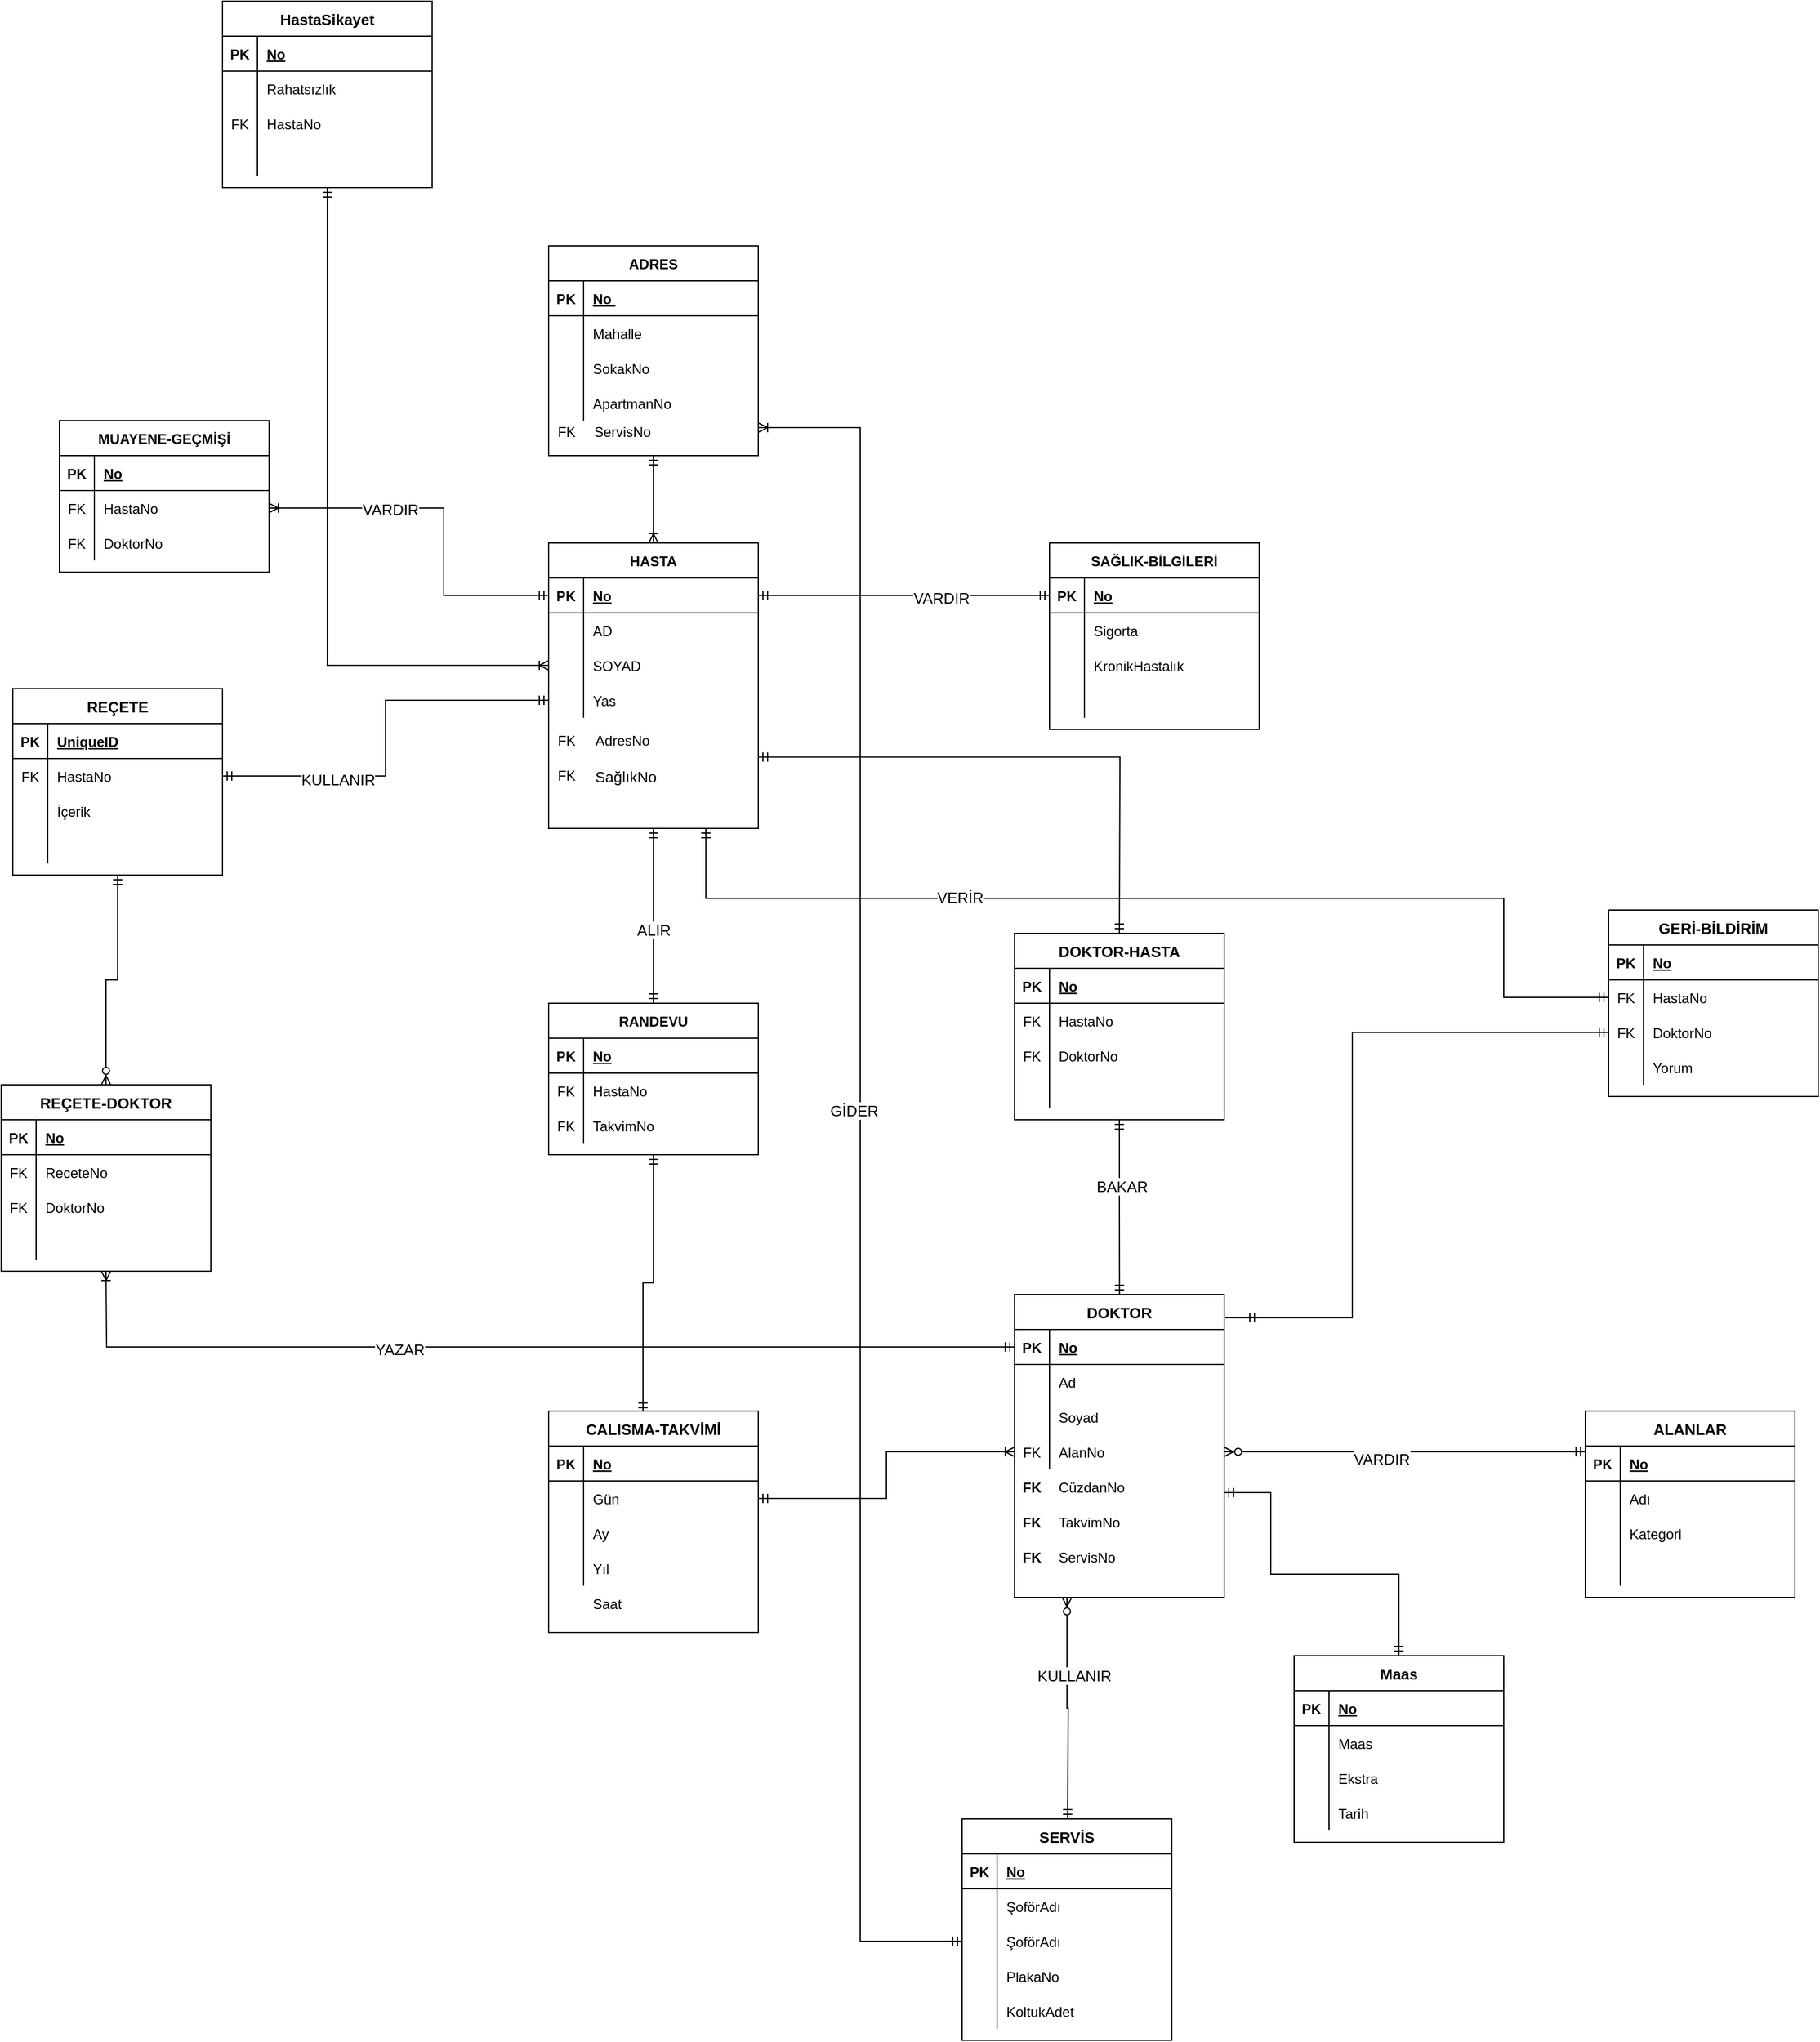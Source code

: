 <mxfile version="14.0.1" type="github">
  <diagram id="M1zv-RK6lK0hquUm6WDN" name="Page-1">
    <mxGraphModel dx="2070" dy="1233" grid="1" gridSize="10" guides="1" tooltips="1" connect="1" arrows="1" fold="1" page="1" pageScale="1" pageWidth="5027" pageHeight="5069" math="0" shadow="0">
      <root>
        <mxCell id="0" />
        <mxCell id="1" parent="0" />
        <mxCell id="iCxR82LuGbeLRVv5gzeX-92" style="edgeStyle=orthogonalEdgeStyle;rounded=0;orthogonalLoop=1;jettySize=auto;html=1;exitX=1;exitY=0.75;exitDx=0;exitDy=0;startArrow=ERmandOne;startFill=0;endArrow=ERmandOne;endFill=0;fontSize=13;" edge="1" parent="1" source="iCxR82LuGbeLRVv5gzeX-13">
          <mxGeometry relative="1" as="geometry">
            <mxPoint x="2440" y="1420" as="targetPoint" />
          </mxGeometry>
        </mxCell>
        <mxCell id="iCxR82LuGbeLRVv5gzeX-199" style="edgeStyle=orthogonalEdgeStyle;rounded=0;orthogonalLoop=1;jettySize=auto;html=1;exitX=0.75;exitY=1;exitDx=0;exitDy=0;startArrow=ERmandOne;startFill=0;endArrow=ERmandOne;endFill=0;fontSize=13;entryX=0;entryY=0.5;entryDx=0;entryDy=0;" edge="1" parent="1" source="iCxR82LuGbeLRVv5gzeX-13" target="iCxR82LuGbeLRVv5gzeX-204">
          <mxGeometry relative="1" as="geometry">
            <mxPoint x="2840" y="1400" as="targetPoint" />
            <Array as="points">
              <mxPoint x="2085" y="1390" />
              <mxPoint x="2770" y="1390" />
            </Array>
          </mxGeometry>
        </mxCell>
        <mxCell id="iCxR82LuGbeLRVv5gzeX-214" value="VERİR" style="edgeLabel;html=1;align=center;verticalAlign=middle;resizable=0;points=[];fontSize=13;" vertex="1" connectable="0" parent="iCxR82LuGbeLRVv5gzeX-199">
          <mxGeometry x="-0.399" y="1" relative="1" as="geometry">
            <mxPoint x="1" as="offset" />
          </mxGeometry>
        </mxCell>
        <mxCell id="iCxR82LuGbeLRVv5gzeX-13" value="HASTA" style="shape=table;startSize=30;container=1;collapsible=1;childLayout=tableLayout;fixedRows=1;rowLines=0;fontStyle=1;align=center;resizeLast=1;" vertex="1" parent="1">
          <mxGeometry x="1950" y="1085" width="180" height="245" as="geometry" />
        </mxCell>
        <mxCell id="iCxR82LuGbeLRVv5gzeX-14" value="" style="shape=partialRectangle;collapsible=0;dropTarget=0;pointerEvents=0;fillColor=none;top=0;left=0;bottom=1;right=0;points=[[0,0.5],[1,0.5]];portConstraint=eastwest;" vertex="1" parent="iCxR82LuGbeLRVv5gzeX-13">
          <mxGeometry y="30" width="180" height="30" as="geometry" />
        </mxCell>
        <mxCell id="iCxR82LuGbeLRVv5gzeX-15" value="PK" style="shape=partialRectangle;connectable=0;fillColor=none;top=0;left=0;bottom=0;right=0;fontStyle=1;overflow=hidden;" vertex="1" parent="iCxR82LuGbeLRVv5gzeX-14">
          <mxGeometry width="30" height="30" as="geometry" />
        </mxCell>
        <mxCell id="iCxR82LuGbeLRVv5gzeX-16" value="No" style="shape=partialRectangle;connectable=0;fillColor=none;top=0;left=0;bottom=0;right=0;align=left;spacingLeft=6;fontStyle=5;overflow=hidden;" vertex="1" parent="iCxR82LuGbeLRVv5gzeX-14">
          <mxGeometry x="30" width="150" height="30" as="geometry" />
        </mxCell>
        <mxCell id="iCxR82LuGbeLRVv5gzeX-17" value="" style="shape=partialRectangle;collapsible=0;dropTarget=0;pointerEvents=0;fillColor=none;top=0;left=0;bottom=0;right=0;points=[[0,0.5],[1,0.5]];portConstraint=eastwest;" vertex="1" parent="iCxR82LuGbeLRVv5gzeX-13">
          <mxGeometry y="60" width="180" height="30" as="geometry" />
        </mxCell>
        <mxCell id="iCxR82LuGbeLRVv5gzeX-18" value="" style="shape=partialRectangle;connectable=0;fillColor=none;top=0;left=0;bottom=0;right=0;editable=1;overflow=hidden;" vertex="1" parent="iCxR82LuGbeLRVv5gzeX-17">
          <mxGeometry width="30" height="30" as="geometry" />
        </mxCell>
        <mxCell id="iCxR82LuGbeLRVv5gzeX-19" value="AD" style="shape=partialRectangle;connectable=0;fillColor=none;top=0;left=0;bottom=0;right=0;align=left;spacingLeft=6;overflow=hidden;" vertex="1" parent="iCxR82LuGbeLRVv5gzeX-17">
          <mxGeometry x="30" width="150" height="30" as="geometry" />
        </mxCell>
        <mxCell id="iCxR82LuGbeLRVv5gzeX-20" value="" style="shape=partialRectangle;collapsible=0;dropTarget=0;pointerEvents=0;fillColor=none;top=0;left=0;bottom=0;right=0;points=[[0,0.5],[1,0.5]];portConstraint=eastwest;" vertex="1" parent="iCxR82LuGbeLRVv5gzeX-13">
          <mxGeometry y="90" width="180" height="30" as="geometry" />
        </mxCell>
        <mxCell id="iCxR82LuGbeLRVv5gzeX-21" value="" style="shape=partialRectangle;connectable=0;fillColor=none;top=0;left=0;bottom=0;right=0;editable=1;overflow=hidden;" vertex="1" parent="iCxR82LuGbeLRVv5gzeX-20">
          <mxGeometry width="30" height="30" as="geometry" />
        </mxCell>
        <mxCell id="iCxR82LuGbeLRVv5gzeX-22" value="SOYAD" style="shape=partialRectangle;connectable=0;fillColor=none;top=0;left=0;bottom=0;right=0;align=left;spacingLeft=6;overflow=hidden;" vertex="1" parent="iCxR82LuGbeLRVv5gzeX-20">
          <mxGeometry x="30" width="150" height="30" as="geometry" />
        </mxCell>
        <mxCell id="iCxR82LuGbeLRVv5gzeX-23" value="" style="shape=partialRectangle;collapsible=0;dropTarget=0;pointerEvents=0;fillColor=none;top=0;left=0;bottom=0;right=0;points=[[0,0.5],[1,0.5]];portConstraint=eastwest;" vertex="1" parent="iCxR82LuGbeLRVv5gzeX-13">
          <mxGeometry y="120" width="180" height="30" as="geometry" />
        </mxCell>
        <mxCell id="iCxR82LuGbeLRVv5gzeX-24" value="" style="shape=partialRectangle;connectable=0;fillColor=none;top=0;left=0;bottom=0;right=0;editable=1;overflow=hidden;" vertex="1" parent="iCxR82LuGbeLRVv5gzeX-23">
          <mxGeometry width="30" height="30" as="geometry" />
        </mxCell>
        <mxCell id="iCxR82LuGbeLRVv5gzeX-25" value="Yas" style="shape=partialRectangle;connectable=0;fillColor=none;top=0;left=0;bottom=0;right=0;align=left;spacingLeft=6;overflow=hidden;" vertex="1" parent="iCxR82LuGbeLRVv5gzeX-23">
          <mxGeometry x="30" width="150" height="30" as="geometry" />
        </mxCell>
        <mxCell id="iCxR82LuGbeLRVv5gzeX-27" value="SağlıkNo" style="shape=partialRectangle;connectable=0;fillColor=none;top=0;left=0;bottom=0;right=0;align=left;spacingLeft=6;overflow=hidden;spacing=4;fontSize=13;" vertex="1" parent="1">
          <mxGeometry x="1980" y="1270" width="160" height="30" as="geometry" />
        </mxCell>
        <mxCell id="iCxR82LuGbeLRVv5gzeX-29" value="FK" style="text;html=1;align=center;verticalAlign=middle;resizable=0;points=[];autosize=1;" vertex="1" parent="1">
          <mxGeometry x="1950" y="1275" width="30" height="20" as="geometry" />
        </mxCell>
        <mxCell id="iCxR82LuGbeLRVv5gzeX-30" value="MUAYENE-GEÇMİŞİ" style="shape=table;startSize=30;container=1;collapsible=1;childLayout=tableLayout;fixedRows=1;rowLines=0;fontStyle=1;align=center;resizeLast=1;" vertex="1" parent="1">
          <mxGeometry x="1530" y="980" width="180" height="130" as="geometry" />
        </mxCell>
        <mxCell id="iCxR82LuGbeLRVv5gzeX-31" value="" style="shape=partialRectangle;collapsible=0;dropTarget=0;pointerEvents=0;fillColor=none;top=0;left=0;bottom=1;right=0;points=[[0,0.5],[1,0.5]];portConstraint=eastwest;" vertex="1" parent="iCxR82LuGbeLRVv5gzeX-30">
          <mxGeometry y="30" width="180" height="30" as="geometry" />
        </mxCell>
        <mxCell id="iCxR82LuGbeLRVv5gzeX-32" value="PK" style="shape=partialRectangle;connectable=0;fillColor=none;top=0;left=0;bottom=0;right=0;fontStyle=1;overflow=hidden;" vertex="1" parent="iCxR82LuGbeLRVv5gzeX-31">
          <mxGeometry width="30" height="30" as="geometry" />
        </mxCell>
        <mxCell id="iCxR82LuGbeLRVv5gzeX-33" value="No" style="shape=partialRectangle;connectable=0;fillColor=none;top=0;left=0;bottom=0;right=0;align=left;spacingLeft=6;fontStyle=5;overflow=hidden;" vertex="1" parent="iCxR82LuGbeLRVv5gzeX-31">
          <mxGeometry x="30" width="150" height="30" as="geometry" />
        </mxCell>
        <mxCell id="iCxR82LuGbeLRVv5gzeX-34" value="" style="shape=partialRectangle;collapsible=0;dropTarget=0;pointerEvents=0;fillColor=none;top=0;left=0;bottom=0;right=0;points=[[0,0.5],[1,0.5]];portConstraint=eastwest;" vertex="1" parent="iCxR82LuGbeLRVv5gzeX-30">
          <mxGeometry y="60" width="180" height="30" as="geometry" />
        </mxCell>
        <mxCell id="iCxR82LuGbeLRVv5gzeX-35" value="FK" style="shape=partialRectangle;connectable=0;fillColor=none;top=0;left=0;bottom=0;right=0;editable=1;overflow=hidden;" vertex="1" parent="iCxR82LuGbeLRVv5gzeX-34">
          <mxGeometry width="30" height="30" as="geometry" />
        </mxCell>
        <mxCell id="iCxR82LuGbeLRVv5gzeX-36" value="HastaNo" style="shape=partialRectangle;connectable=0;fillColor=none;top=0;left=0;bottom=0;right=0;align=left;spacingLeft=6;overflow=hidden;" vertex="1" parent="iCxR82LuGbeLRVv5gzeX-34">
          <mxGeometry x="30" width="150" height="30" as="geometry" />
        </mxCell>
        <mxCell id="iCxR82LuGbeLRVv5gzeX-37" value="" style="shape=partialRectangle;collapsible=0;dropTarget=0;pointerEvents=0;fillColor=none;top=0;left=0;bottom=0;right=0;points=[[0,0.5],[1,0.5]];portConstraint=eastwest;" vertex="1" parent="iCxR82LuGbeLRVv5gzeX-30">
          <mxGeometry y="90" width="180" height="30" as="geometry" />
        </mxCell>
        <mxCell id="iCxR82LuGbeLRVv5gzeX-38" value="FK" style="shape=partialRectangle;connectable=0;fillColor=none;top=0;left=0;bottom=0;right=0;editable=1;overflow=hidden;" vertex="1" parent="iCxR82LuGbeLRVv5gzeX-37">
          <mxGeometry width="30" height="30" as="geometry" />
        </mxCell>
        <mxCell id="iCxR82LuGbeLRVv5gzeX-39" value="DoktorNo" style="shape=partialRectangle;connectable=0;fillColor=none;top=0;left=0;bottom=0;right=0;align=left;spacingLeft=6;overflow=hidden;" vertex="1" parent="iCxR82LuGbeLRVv5gzeX-37">
          <mxGeometry x="30" width="150" height="30" as="geometry" />
        </mxCell>
        <mxCell id="iCxR82LuGbeLRVv5gzeX-43" style="edgeStyle=orthogonalEdgeStyle;rounded=0;orthogonalLoop=1;jettySize=auto;html=1;exitX=1;exitY=0.5;exitDx=0;exitDy=0;endArrow=ERmandOne;endFill=0;startArrow=ERoneToMany;startFill=0;entryX=0;entryY=0.5;entryDx=0;entryDy=0;" edge="1" parent="1" source="iCxR82LuGbeLRVv5gzeX-34" target="iCxR82LuGbeLRVv5gzeX-14">
          <mxGeometry relative="1" as="geometry">
            <mxPoint x="1890" y="1165" as="targetPoint" />
            <Array as="points">
              <mxPoint x="1860" y="1055" />
              <mxPoint x="1860" y="1130" />
            </Array>
          </mxGeometry>
        </mxCell>
        <mxCell id="iCxR82LuGbeLRVv5gzeX-217" value="VARDIR" style="edgeLabel;html=1;align=center;verticalAlign=middle;resizable=0;points=[];fontSize=13;" vertex="1" connectable="0" parent="iCxR82LuGbeLRVv5gzeX-43">
          <mxGeometry x="-0.339" y="-1" relative="1" as="geometry">
            <mxPoint as="offset" />
          </mxGeometry>
        </mxCell>
        <mxCell id="iCxR82LuGbeLRVv5gzeX-60" style="edgeStyle=orthogonalEdgeStyle;rounded=0;orthogonalLoop=1;jettySize=auto;html=1;exitX=0.5;exitY=1;exitDx=0;exitDy=0;entryX=0.5;entryY=0;entryDx=0;entryDy=0;startArrow=ERmandOne;startFill=0;endArrow=ERoneToMany;endFill=0;" edge="1" parent="1" source="iCxR82LuGbeLRVv5gzeX-45" target="iCxR82LuGbeLRVv5gzeX-13">
          <mxGeometry relative="1" as="geometry" />
        </mxCell>
        <mxCell id="iCxR82LuGbeLRVv5gzeX-45" value="ADRES" style="shape=table;startSize=30;container=1;collapsible=1;childLayout=tableLayout;fixedRows=1;rowLines=0;fontStyle=1;align=center;resizeLast=1;" vertex="1" parent="1">
          <mxGeometry x="1950" y="830" width="180" height="180" as="geometry" />
        </mxCell>
        <mxCell id="iCxR82LuGbeLRVv5gzeX-46" value="" style="shape=partialRectangle;collapsible=0;dropTarget=0;pointerEvents=0;fillColor=none;top=0;left=0;bottom=1;right=0;points=[[0,0.5],[1,0.5]];portConstraint=eastwest;" vertex="1" parent="iCxR82LuGbeLRVv5gzeX-45">
          <mxGeometry y="30" width="180" height="30" as="geometry" />
        </mxCell>
        <mxCell id="iCxR82LuGbeLRVv5gzeX-47" value="PK" style="shape=partialRectangle;connectable=0;fillColor=none;top=0;left=0;bottom=0;right=0;fontStyle=1;overflow=hidden;" vertex="1" parent="iCxR82LuGbeLRVv5gzeX-46">
          <mxGeometry width="30" height="30" as="geometry" />
        </mxCell>
        <mxCell id="iCxR82LuGbeLRVv5gzeX-48" value="No " style="shape=partialRectangle;connectable=0;fillColor=none;top=0;left=0;bottom=0;right=0;align=left;spacingLeft=6;fontStyle=5;overflow=hidden;" vertex="1" parent="iCxR82LuGbeLRVv5gzeX-46">
          <mxGeometry x="30" width="150" height="30" as="geometry" />
        </mxCell>
        <mxCell id="iCxR82LuGbeLRVv5gzeX-49" value="" style="shape=partialRectangle;collapsible=0;dropTarget=0;pointerEvents=0;fillColor=none;top=0;left=0;bottom=0;right=0;points=[[0,0.5],[1,0.5]];portConstraint=eastwest;" vertex="1" parent="iCxR82LuGbeLRVv5gzeX-45">
          <mxGeometry y="60" width="180" height="30" as="geometry" />
        </mxCell>
        <mxCell id="iCxR82LuGbeLRVv5gzeX-50" value="" style="shape=partialRectangle;connectable=0;fillColor=none;top=0;left=0;bottom=0;right=0;editable=1;overflow=hidden;" vertex="1" parent="iCxR82LuGbeLRVv5gzeX-49">
          <mxGeometry width="30" height="30" as="geometry" />
        </mxCell>
        <mxCell id="iCxR82LuGbeLRVv5gzeX-51" value="Mahalle" style="shape=partialRectangle;connectable=0;fillColor=none;top=0;left=0;bottom=0;right=0;align=left;spacingLeft=6;overflow=hidden;" vertex="1" parent="iCxR82LuGbeLRVv5gzeX-49">
          <mxGeometry x="30" width="150" height="30" as="geometry" />
        </mxCell>
        <mxCell id="iCxR82LuGbeLRVv5gzeX-52" value="" style="shape=partialRectangle;collapsible=0;dropTarget=0;pointerEvents=0;fillColor=none;top=0;left=0;bottom=0;right=0;points=[[0,0.5],[1,0.5]];portConstraint=eastwest;" vertex="1" parent="iCxR82LuGbeLRVv5gzeX-45">
          <mxGeometry y="90" width="180" height="30" as="geometry" />
        </mxCell>
        <mxCell id="iCxR82LuGbeLRVv5gzeX-53" value="" style="shape=partialRectangle;connectable=0;fillColor=none;top=0;left=0;bottom=0;right=0;editable=1;overflow=hidden;" vertex="1" parent="iCxR82LuGbeLRVv5gzeX-52">
          <mxGeometry width="30" height="30" as="geometry" />
        </mxCell>
        <mxCell id="iCxR82LuGbeLRVv5gzeX-54" value="SokakNo" style="shape=partialRectangle;connectable=0;fillColor=none;top=0;left=0;bottom=0;right=0;align=left;spacingLeft=6;overflow=hidden;" vertex="1" parent="iCxR82LuGbeLRVv5gzeX-52">
          <mxGeometry x="30" width="150" height="30" as="geometry" />
        </mxCell>
        <mxCell id="iCxR82LuGbeLRVv5gzeX-55" value="" style="shape=partialRectangle;collapsible=0;dropTarget=0;pointerEvents=0;fillColor=none;top=0;left=0;bottom=0;right=0;points=[[0,0.5],[1,0.5]];portConstraint=eastwest;" vertex="1" parent="iCxR82LuGbeLRVv5gzeX-45">
          <mxGeometry y="120" width="180" height="30" as="geometry" />
        </mxCell>
        <mxCell id="iCxR82LuGbeLRVv5gzeX-56" value="" style="shape=partialRectangle;connectable=0;fillColor=none;top=0;left=0;bottom=0;right=0;editable=1;overflow=hidden;" vertex="1" parent="iCxR82LuGbeLRVv5gzeX-55">
          <mxGeometry width="30" height="30" as="geometry" />
        </mxCell>
        <mxCell id="iCxR82LuGbeLRVv5gzeX-57" value="ApartmanNo" style="shape=partialRectangle;connectable=0;fillColor=none;top=0;left=0;bottom=0;right=0;align=left;spacingLeft=6;overflow=hidden;" vertex="1" parent="iCxR82LuGbeLRVv5gzeX-55">
          <mxGeometry x="30" width="150" height="30" as="geometry" />
        </mxCell>
        <mxCell id="iCxR82LuGbeLRVv5gzeX-58" value="FK" style="text;html=1;align=center;verticalAlign=middle;resizable=0;points=[];autosize=1;" vertex="1" parent="1">
          <mxGeometry x="1950" y="980" width="30" height="20" as="geometry" />
        </mxCell>
        <mxCell id="iCxR82LuGbeLRVv5gzeX-59" value="ServisNo" style="text;html=1;align=center;verticalAlign=middle;resizable=0;points=[];autosize=1;" vertex="1" parent="1">
          <mxGeometry x="1983" y="980" width="60" height="20" as="geometry" />
        </mxCell>
        <mxCell id="iCxR82LuGbeLRVv5gzeX-74" style="edgeStyle=orthogonalEdgeStyle;rounded=0;orthogonalLoop=1;jettySize=auto;html=1;exitX=0.5;exitY=0;exitDx=0;exitDy=0;startArrow=ERmandOne;startFill=0;endArrow=ERmandOne;endFill=0;" edge="1" parent="1" source="iCxR82LuGbeLRVv5gzeX-61">
          <mxGeometry relative="1" as="geometry">
            <mxPoint x="2040" y="1330" as="targetPoint" />
            <Array as="points">
              <mxPoint x="2040" y="1410" />
              <mxPoint x="2040" y="1410" />
            </Array>
          </mxGeometry>
        </mxCell>
        <mxCell id="iCxR82LuGbeLRVv5gzeX-216" value="ALIR" style="edgeLabel;html=1;align=center;verticalAlign=middle;resizable=0;points=[];fontSize=13;" vertex="1" connectable="0" parent="iCxR82LuGbeLRVv5gzeX-74">
          <mxGeometry x="-0.153" relative="1" as="geometry">
            <mxPoint as="offset" />
          </mxGeometry>
        </mxCell>
        <mxCell id="iCxR82LuGbeLRVv5gzeX-197" style="edgeStyle=orthogonalEdgeStyle;rounded=0;orthogonalLoop=1;jettySize=auto;html=1;exitX=0.5;exitY=1;exitDx=0;exitDy=0;entryX=0.45;entryY=0.006;entryDx=0;entryDy=0;entryPerimeter=0;startArrow=ERmandOne;startFill=0;endArrow=ERmandOne;endFill=0;fontSize=13;" edge="1" parent="1" source="iCxR82LuGbeLRVv5gzeX-61" target="iCxR82LuGbeLRVv5gzeX-177">
          <mxGeometry relative="1" as="geometry" />
        </mxCell>
        <mxCell id="iCxR82LuGbeLRVv5gzeX-61" value="RANDEVU" style="shape=table;startSize=30;container=1;collapsible=1;childLayout=tableLayout;fixedRows=1;rowLines=0;fontStyle=1;align=center;resizeLast=1;" vertex="1" parent="1">
          <mxGeometry x="1950" y="1480" width="180" height="130" as="geometry" />
        </mxCell>
        <mxCell id="iCxR82LuGbeLRVv5gzeX-62" value="" style="shape=partialRectangle;collapsible=0;dropTarget=0;pointerEvents=0;fillColor=none;top=0;left=0;bottom=1;right=0;points=[[0,0.5],[1,0.5]];portConstraint=eastwest;" vertex="1" parent="iCxR82LuGbeLRVv5gzeX-61">
          <mxGeometry y="30" width="180" height="30" as="geometry" />
        </mxCell>
        <mxCell id="iCxR82LuGbeLRVv5gzeX-63" value="PK" style="shape=partialRectangle;connectable=0;fillColor=none;top=0;left=0;bottom=0;right=0;fontStyle=1;overflow=hidden;" vertex="1" parent="iCxR82LuGbeLRVv5gzeX-62">
          <mxGeometry width="30" height="30" as="geometry" />
        </mxCell>
        <mxCell id="iCxR82LuGbeLRVv5gzeX-64" value="No" style="shape=partialRectangle;connectable=0;fillColor=none;top=0;left=0;bottom=0;right=0;align=left;spacingLeft=6;fontStyle=5;overflow=hidden;" vertex="1" parent="iCxR82LuGbeLRVv5gzeX-62">
          <mxGeometry x="30" width="150" height="30" as="geometry" />
        </mxCell>
        <mxCell id="iCxR82LuGbeLRVv5gzeX-65" value="" style="shape=partialRectangle;collapsible=0;dropTarget=0;pointerEvents=0;fillColor=none;top=0;left=0;bottom=0;right=0;points=[[0,0.5],[1,0.5]];portConstraint=eastwest;" vertex="1" parent="iCxR82LuGbeLRVv5gzeX-61">
          <mxGeometry y="60" width="180" height="30" as="geometry" />
        </mxCell>
        <mxCell id="iCxR82LuGbeLRVv5gzeX-66" value="FK" style="shape=partialRectangle;connectable=0;fillColor=none;top=0;left=0;bottom=0;right=0;editable=1;overflow=hidden;" vertex="1" parent="iCxR82LuGbeLRVv5gzeX-65">
          <mxGeometry width="30" height="30" as="geometry" />
        </mxCell>
        <mxCell id="iCxR82LuGbeLRVv5gzeX-67" value="HastaNo" style="shape=partialRectangle;connectable=0;fillColor=none;top=0;left=0;bottom=0;right=0;align=left;spacingLeft=6;overflow=hidden;" vertex="1" parent="iCxR82LuGbeLRVv5gzeX-65">
          <mxGeometry x="30" width="150" height="30" as="geometry" />
        </mxCell>
        <mxCell id="iCxR82LuGbeLRVv5gzeX-68" value="" style="shape=partialRectangle;collapsible=0;dropTarget=0;pointerEvents=0;fillColor=none;top=0;left=0;bottom=0;right=0;points=[[0,0.5],[1,0.5]];portConstraint=eastwest;" vertex="1" parent="iCxR82LuGbeLRVv5gzeX-61">
          <mxGeometry y="90" width="180" height="30" as="geometry" />
        </mxCell>
        <mxCell id="iCxR82LuGbeLRVv5gzeX-69" value="FK" style="shape=partialRectangle;connectable=0;fillColor=none;top=0;left=0;bottom=0;right=0;editable=1;overflow=hidden;" vertex="1" parent="iCxR82LuGbeLRVv5gzeX-68">
          <mxGeometry width="30" height="30" as="geometry" />
        </mxCell>
        <mxCell id="iCxR82LuGbeLRVv5gzeX-70" value="TakvimNo" style="shape=partialRectangle;connectable=0;fillColor=none;top=0;left=0;bottom=0;right=0;align=left;spacingLeft=6;overflow=hidden;" vertex="1" parent="iCxR82LuGbeLRVv5gzeX-68">
          <mxGeometry x="30" width="150" height="30" as="geometry" />
        </mxCell>
        <mxCell id="iCxR82LuGbeLRVv5gzeX-76" value="SAĞLIK-BİLGİLERİ" style="shape=table;startSize=30;container=1;collapsible=1;childLayout=tableLayout;fixedRows=1;rowLines=0;fontStyle=1;align=center;resizeLast=1;" vertex="1" parent="1">
          <mxGeometry x="2380" y="1085" width="180" height="160" as="geometry" />
        </mxCell>
        <mxCell id="iCxR82LuGbeLRVv5gzeX-77" value="" style="shape=partialRectangle;collapsible=0;dropTarget=0;pointerEvents=0;fillColor=none;top=0;left=0;bottom=1;right=0;points=[[0,0.5],[1,0.5]];portConstraint=eastwest;" vertex="1" parent="iCxR82LuGbeLRVv5gzeX-76">
          <mxGeometry y="30" width="180" height="30" as="geometry" />
        </mxCell>
        <mxCell id="iCxR82LuGbeLRVv5gzeX-78" value="PK" style="shape=partialRectangle;connectable=0;fillColor=none;top=0;left=0;bottom=0;right=0;fontStyle=1;overflow=hidden;" vertex="1" parent="iCxR82LuGbeLRVv5gzeX-77">
          <mxGeometry width="30" height="30" as="geometry" />
        </mxCell>
        <mxCell id="iCxR82LuGbeLRVv5gzeX-79" value="No" style="shape=partialRectangle;connectable=0;fillColor=none;top=0;left=0;bottom=0;right=0;align=left;spacingLeft=6;fontStyle=5;overflow=hidden;" vertex="1" parent="iCxR82LuGbeLRVv5gzeX-77">
          <mxGeometry x="30" width="150" height="30" as="geometry" />
        </mxCell>
        <mxCell id="iCxR82LuGbeLRVv5gzeX-80" value="" style="shape=partialRectangle;collapsible=0;dropTarget=0;pointerEvents=0;fillColor=none;top=0;left=0;bottom=0;right=0;points=[[0,0.5],[1,0.5]];portConstraint=eastwest;" vertex="1" parent="iCxR82LuGbeLRVv5gzeX-76">
          <mxGeometry y="60" width="180" height="30" as="geometry" />
        </mxCell>
        <mxCell id="iCxR82LuGbeLRVv5gzeX-81" value="" style="shape=partialRectangle;connectable=0;fillColor=none;top=0;left=0;bottom=0;right=0;editable=1;overflow=hidden;" vertex="1" parent="iCxR82LuGbeLRVv5gzeX-80">
          <mxGeometry width="30" height="30" as="geometry" />
        </mxCell>
        <mxCell id="iCxR82LuGbeLRVv5gzeX-82" value="Sigorta" style="shape=partialRectangle;connectable=0;fillColor=none;top=0;left=0;bottom=0;right=0;align=left;spacingLeft=6;overflow=hidden;" vertex="1" parent="iCxR82LuGbeLRVv5gzeX-80">
          <mxGeometry x="30" width="150" height="30" as="geometry" />
        </mxCell>
        <mxCell id="iCxR82LuGbeLRVv5gzeX-83" value="" style="shape=partialRectangle;collapsible=0;dropTarget=0;pointerEvents=0;fillColor=none;top=0;left=0;bottom=0;right=0;points=[[0,0.5],[1,0.5]];portConstraint=eastwest;" vertex="1" parent="iCxR82LuGbeLRVv5gzeX-76">
          <mxGeometry y="90" width="180" height="30" as="geometry" />
        </mxCell>
        <mxCell id="iCxR82LuGbeLRVv5gzeX-84" value="" style="shape=partialRectangle;connectable=0;fillColor=none;top=0;left=0;bottom=0;right=0;editable=1;overflow=hidden;" vertex="1" parent="iCxR82LuGbeLRVv5gzeX-83">
          <mxGeometry width="30" height="30" as="geometry" />
        </mxCell>
        <mxCell id="iCxR82LuGbeLRVv5gzeX-85" value="KronikHastalık" style="shape=partialRectangle;connectable=0;fillColor=none;top=0;left=0;bottom=0;right=0;align=left;spacingLeft=6;overflow=hidden;" vertex="1" parent="iCxR82LuGbeLRVv5gzeX-83">
          <mxGeometry x="30" width="150" height="30" as="geometry" />
        </mxCell>
        <mxCell id="iCxR82LuGbeLRVv5gzeX-86" value="" style="shape=partialRectangle;collapsible=0;dropTarget=0;pointerEvents=0;fillColor=none;top=0;left=0;bottom=0;right=0;points=[[0,0.5],[1,0.5]];portConstraint=eastwest;" vertex="1" parent="iCxR82LuGbeLRVv5gzeX-76">
          <mxGeometry y="120" width="180" height="30" as="geometry" />
        </mxCell>
        <mxCell id="iCxR82LuGbeLRVv5gzeX-87" value="" style="shape=partialRectangle;connectable=0;fillColor=none;top=0;left=0;bottom=0;right=0;editable=1;overflow=hidden;" vertex="1" parent="iCxR82LuGbeLRVv5gzeX-86">
          <mxGeometry width="30" height="30" as="geometry" />
        </mxCell>
        <mxCell id="iCxR82LuGbeLRVv5gzeX-88" value="" style="shape=partialRectangle;connectable=0;fillColor=none;top=0;left=0;bottom=0;right=0;align=left;spacingLeft=6;overflow=hidden;" vertex="1" parent="iCxR82LuGbeLRVv5gzeX-86">
          <mxGeometry x="30" width="150" height="30" as="geometry" />
        </mxCell>
        <mxCell id="iCxR82LuGbeLRVv5gzeX-89" style="edgeStyle=orthogonalEdgeStyle;rounded=0;orthogonalLoop=1;jettySize=auto;html=1;exitX=1;exitY=0.5;exitDx=0;exitDy=0;entryX=0;entryY=0.5;entryDx=0;entryDy=0;startArrow=ERmandOne;startFill=0;endArrow=ERmandOne;endFill=0;" edge="1" parent="1" source="iCxR82LuGbeLRVv5gzeX-14" target="iCxR82LuGbeLRVv5gzeX-77">
          <mxGeometry relative="1" as="geometry" />
        </mxCell>
        <mxCell id="iCxR82LuGbeLRVv5gzeX-218" value="VARDIR" style="edgeLabel;html=1;align=center;verticalAlign=middle;resizable=0;points=[];fontSize=13;" vertex="1" connectable="0" parent="iCxR82LuGbeLRVv5gzeX-89">
          <mxGeometry x="0.256" y="-2" relative="1" as="geometry">
            <mxPoint as="offset" />
          </mxGeometry>
        </mxCell>
        <mxCell id="iCxR82LuGbeLRVv5gzeX-90" value="FK" style="text;html=1;align=center;verticalAlign=middle;resizable=0;points=[];autosize=1;" vertex="1" parent="1">
          <mxGeometry x="1950" y="1245" width="30" height="20" as="geometry" />
        </mxCell>
        <mxCell id="iCxR82LuGbeLRVv5gzeX-91" value="AdresNo" style="text;html=1;align=center;verticalAlign=middle;resizable=0;points=[];autosize=1;" vertex="1" parent="1">
          <mxGeometry x="1983" y="1245" width="60" height="20" as="geometry" />
        </mxCell>
        <mxCell id="iCxR82LuGbeLRVv5gzeX-106" style="edgeStyle=orthogonalEdgeStyle;rounded=0;orthogonalLoop=1;jettySize=auto;html=1;exitX=0.5;exitY=1;exitDx=0;exitDy=0;startArrow=ERmandOne;startFill=0;endArrow=ERmandOne;endFill=0;fontSize=13;" edge="1" parent="1" source="iCxR82LuGbeLRVv5gzeX-93">
          <mxGeometry relative="1" as="geometry">
            <mxPoint x="2440.118" y="1730" as="targetPoint" />
          </mxGeometry>
        </mxCell>
        <mxCell id="iCxR82LuGbeLRVv5gzeX-215" value="BAKAR" style="edgeLabel;html=1;align=center;verticalAlign=middle;resizable=0;points=[];fontSize=13;" vertex="1" connectable="0" parent="iCxR82LuGbeLRVv5gzeX-106">
          <mxGeometry x="-0.25" y="2" relative="1" as="geometry">
            <mxPoint as="offset" />
          </mxGeometry>
        </mxCell>
        <mxCell id="iCxR82LuGbeLRVv5gzeX-93" value="DOKTOR-HASTA" style="shape=table;startSize=30;container=1;collapsible=1;childLayout=tableLayout;fixedRows=1;rowLines=0;fontStyle=1;align=center;resizeLast=1;fontSize=13;" vertex="1" parent="1">
          <mxGeometry x="2350" y="1420" width="180" height="160" as="geometry" />
        </mxCell>
        <mxCell id="iCxR82LuGbeLRVv5gzeX-94" value="" style="shape=partialRectangle;collapsible=0;dropTarget=0;pointerEvents=0;fillColor=none;top=0;left=0;bottom=1;right=0;points=[[0,0.5],[1,0.5]];portConstraint=eastwest;" vertex="1" parent="iCxR82LuGbeLRVv5gzeX-93">
          <mxGeometry y="30" width="180" height="30" as="geometry" />
        </mxCell>
        <mxCell id="iCxR82LuGbeLRVv5gzeX-95" value="PK" style="shape=partialRectangle;connectable=0;fillColor=none;top=0;left=0;bottom=0;right=0;fontStyle=1;overflow=hidden;" vertex="1" parent="iCxR82LuGbeLRVv5gzeX-94">
          <mxGeometry width="30" height="30" as="geometry" />
        </mxCell>
        <mxCell id="iCxR82LuGbeLRVv5gzeX-96" value="No" style="shape=partialRectangle;connectable=0;fillColor=none;top=0;left=0;bottom=0;right=0;align=left;spacingLeft=6;fontStyle=5;overflow=hidden;" vertex="1" parent="iCxR82LuGbeLRVv5gzeX-94">
          <mxGeometry x="30" width="150" height="30" as="geometry" />
        </mxCell>
        <mxCell id="iCxR82LuGbeLRVv5gzeX-97" value="" style="shape=partialRectangle;collapsible=0;dropTarget=0;pointerEvents=0;fillColor=none;top=0;left=0;bottom=0;right=0;points=[[0,0.5],[1,0.5]];portConstraint=eastwest;" vertex="1" parent="iCxR82LuGbeLRVv5gzeX-93">
          <mxGeometry y="60" width="180" height="30" as="geometry" />
        </mxCell>
        <mxCell id="iCxR82LuGbeLRVv5gzeX-98" value="FK" style="shape=partialRectangle;connectable=0;fillColor=none;top=0;left=0;bottom=0;right=0;editable=1;overflow=hidden;" vertex="1" parent="iCxR82LuGbeLRVv5gzeX-97">
          <mxGeometry width="30" height="30" as="geometry" />
        </mxCell>
        <mxCell id="iCxR82LuGbeLRVv5gzeX-99" value="HastaNo" style="shape=partialRectangle;connectable=0;fillColor=none;top=0;left=0;bottom=0;right=0;align=left;spacingLeft=6;overflow=hidden;" vertex="1" parent="iCxR82LuGbeLRVv5gzeX-97">
          <mxGeometry x="30" width="150" height="30" as="geometry" />
        </mxCell>
        <mxCell id="iCxR82LuGbeLRVv5gzeX-100" value="" style="shape=partialRectangle;collapsible=0;dropTarget=0;pointerEvents=0;fillColor=none;top=0;left=0;bottom=0;right=0;points=[[0,0.5],[1,0.5]];portConstraint=eastwest;" vertex="1" parent="iCxR82LuGbeLRVv5gzeX-93">
          <mxGeometry y="90" width="180" height="30" as="geometry" />
        </mxCell>
        <mxCell id="iCxR82LuGbeLRVv5gzeX-101" value="FK" style="shape=partialRectangle;connectable=0;fillColor=none;top=0;left=0;bottom=0;right=0;editable=1;overflow=hidden;" vertex="1" parent="iCxR82LuGbeLRVv5gzeX-100">
          <mxGeometry width="30" height="30" as="geometry" />
        </mxCell>
        <mxCell id="iCxR82LuGbeLRVv5gzeX-102" value="DoktorNo" style="shape=partialRectangle;connectable=0;fillColor=none;top=0;left=0;bottom=0;right=0;align=left;spacingLeft=6;overflow=hidden;" vertex="1" parent="iCxR82LuGbeLRVv5gzeX-100">
          <mxGeometry x="30" width="150" height="30" as="geometry" />
        </mxCell>
        <mxCell id="iCxR82LuGbeLRVv5gzeX-103" value="" style="shape=partialRectangle;collapsible=0;dropTarget=0;pointerEvents=0;fillColor=none;top=0;left=0;bottom=0;right=0;points=[[0,0.5],[1,0.5]];portConstraint=eastwest;" vertex="1" parent="iCxR82LuGbeLRVv5gzeX-93">
          <mxGeometry y="120" width="180" height="30" as="geometry" />
        </mxCell>
        <mxCell id="iCxR82LuGbeLRVv5gzeX-104" value="" style="shape=partialRectangle;connectable=0;fillColor=none;top=0;left=0;bottom=0;right=0;editable=1;overflow=hidden;" vertex="1" parent="iCxR82LuGbeLRVv5gzeX-103">
          <mxGeometry width="30" height="30" as="geometry" />
        </mxCell>
        <mxCell id="iCxR82LuGbeLRVv5gzeX-105" value="" style="shape=partialRectangle;connectable=0;fillColor=none;top=0;left=0;bottom=0;right=0;align=left;spacingLeft=6;overflow=hidden;" vertex="1" parent="iCxR82LuGbeLRVv5gzeX-103">
          <mxGeometry x="30" width="150" height="30" as="geometry" />
        </mxCell>
        <mxCell id="iCxR82LuGbeLRVv5gzeX-154" style="edgeStyle=orthogonalEdgeStyle;rounded=0;orthogonalLoop=1;jettySize=auto;html=1;exitX=0.25;exitY=1;exitDx=0;exitDy=0;startArrow=ERzeroToMany;startFill=1;endArrow=ERmandOne;endFill=0;fontSize=13;" edge="1" parent="1" source="iCxR82LuGbeLRVv5gzeX-107">
          <mxGeometry relative="1" as="geometry">
            <mxPoint x="2395.571" y="2180" as="targetPoint" />
          </mxGeometry>
        </mxCell>
        <mxCell id="iCxR82LuGbeLRVv5gzeX-220" value="&lt;span style=&quot;background-color: rgb(248 , 249 , 250)&quot;&gt;KULLANIR&lt;/span&gt;" style="edgeLabel;html=1;align=center;verticalAlign=middle;resizable=0;points=[];fontSize=13;" vertex="1" connectable="0" parent="iCxR82LuGbeLRVv5gzeX-154">
          <mxGeometry x="-0.304" y="5" relative="1" as="geometry">
            <mxPoint x="1" as="offset" />
          </mxGeometry>
        </mxCell>
        <mxCell id="iCxR82LuGbeLRVv5gzeX-213" style="edgeStyle=orthogonalEdgeStyle;rounded=0;orthogonalLoop=1;jettySize=auto;html=1;entryX=0;entryY=0.5;entryDx=0;entryDy=0;startArrow=ERmandOne;startFill=0;endArrow=ERmandOne;endFill=0;fontSize=13;" edge="1" parent="1" target="iCxR82LuGbeLRVv5gzeX-207">
          <mxGeometry relative="1" as="geometry">
            <mxPoint x="2560" y="1750" as="sourcePoint" />
            <Array as="points">
              <mxPoint x="2531" y="1750" />
              <mxPoint x="2640" y="1750" />
              <mxPoint x="2640" y="1505" />
            </Array>
          </mxGeometry>
        </mxCell>
        <mxCell id="iCxR82LuGbeLRVv5gzeX-107" value="DOKTOR" style="shape=table;startSize=30;container=1;collapsible=1;childLayout=tableLayout;fixedRows=1;rowLines=0;fontStyle=1;align=center;resizeLast=1;fontSize=13;" vertex="1" parent="1">
          <mxGeometry x="2350" y="1730" width="180" height="260.0" as="geometry" />
        </mxCell>
        <mxCell id="iCxR82LuGbeLRVv5gzeX-108" value="" style="shape=partialRectangle;collapsible=0;dropTarget=0;pointerEvents=0;fillColor=none;top=0;left=0;bottom=1;right=0;points=[[0,0.5],[1,0.5]];portConstraint=eastwest;" vertex="1" parent="iCxR82LuGbeLRVv5gzeX-107">
          <mxGeometry y="30" width="180" height="30" as="geometry" />
        </mxCell>
        <mxCell id="iCxR82LuGbeLRVv5gzeX-109" value="PK" style="shape=partialRectangle;connectable=0;fillColor=none;top=0;left=0;bottom=0;right=0;fontStyle=1;overflow=hidden;" vertex="1" parent="iCxR82LuGbeLRVv5gzeX-108">
          <mxGeometry width="30" height="30" as="geometry" />
        </mxCell>
        <mxCell id="iCxR82LuGbeLRVv5gzeX-110" value="No" style="shape=partialRectangle;connectable=0;fillColor=none;top=0;left=0;bottom=0;right=0;align=left;spacingLeft=6;fontStyle=5;overflow=hidden;" vertex="1" parent="iCxR82LuGbeLRVv5gzeX-108">
          <mxGeometry x="30" width="150" height="30" as="geometry" />
        </mxCell>
        <mxCell id="iCxR82LuGbeLRVv5gzeX-111" value="" style="shape=partialRectangle;collapsible=0;dropTarget=0;pointerEvents=0;fillColor=none;top=0;left=0;bottom=0;right=0;points=[[0,0.5],[1,0.5]];portConstraint=eastwest;" vertex="1" parent="iCxR82LuGbeLRVv5gzeX-107">
          <mxGeometry y="60" width="180" height="30" as="geometry" />
        </mxCell>
        <mxCell id="iCxR82LuGbeLRVv5gzeX-112" value="" style="shape=partialRectangle;connectable=0;fillColor=none;top=0;left=0;bottom=0;right=0;editable=1;overflow=hidden;" vertex="1" parent="iCxR82LuGbeLRVv5gzeX-111">
          <mxGeometry width="30" height="30" as="geometry" />
        </mxCell>
        <mxCell id="iCxR82LuGbeLRVv5gzeX-113" value="Ad" style="shape=partialRectangle;connectable=0;fillColor=none;top=0;left=0;bottom=0;right=0;align=left;spacingLeft=6;overflow=hidden;" vertex="1" parent="iCxR82LuGbeLRVv5gzeX-111">
          <mxGeometry x="30" width="150" height="30" as="geometry" />
        </mxCell>
        <mxCell id="iCxR82LuGbeLRVv5gzeX-114" value="" style="shape=partialRectangle;collapsible=0;dropTarget=0;pointerEvents=0;fillColor=none;top=0;left=0;bottom=0;right=0;points=[[0,0.5],[1,0.5]];portConstraint=eastwest;" vertex="1" parent="iCxR82LuGbeLRVv5gzeX-107">
          <mxGeometry y="90" width="180" height="30" as="geometry" />
        </mxCell>
        <mxCell id="iCxR82LuGbeLRVv5gzeX-115" value="" style="shape=partialRectangle;connectable=0;fillColor=none;top=0;left=0;bottom=0;right=0;editable=1;overflow=hidden;" vertex="1" parent="iCxR82LuGbeLRVv5gzeX-114">
          <mxGeometry width="30" height="30" as="geometry" />
        </mxCell>
        <mxCell id="iCxR82LuGbeLRVv5gzeX-116" value="Soyad" style="shape=partialRectangle;connectable=0;fillColor=none;top=0;left=0;bottom=0;right=0;align=left;spacingLeft=6;overflow=hidden;" vertex="1" parent="iCxR82LuGbeLRVv5gzeX-114">
          <mxGeometry x="30" width="150" height="30" as="geometry" />
        </mxCell>
        <mxCell id="iCxR82LuGbeLRVv5gzeX-117" value="" style="shape=partialRectangle;collapsible=0;dropTarget=0;pointerEvents=0;fillColor=none;top=0;left=0;bottom=0;right=0;points=[[0,0.5],[1,0.5]];portConstraint=eastwest;" vertex="1" parent="iCxR82LuGbeLRVv5gzeX-107">
          <mxGeometry y="120" width="180" height="30" as="geometry" />
        </mxCell>
        <mxCell id="iCxR82LuGbeLRVv5gzeX-118" value="FK" style="shape=partialRectangle;connectable=0;fillColor=none;top=0;left=0;bottom=0;right=0;editable=1;overflow=hidden;" vertex="1" parent="iCxR82LuGbeLRVv5gzeX-117">
          <mxGeometry width="30" height="30" as="geometry" />
        </mxCell>
        <mxCell id="iCxR82LuGbeLRVv5gzeX-119" value="AlanNo" style="shape=partialRectangle;connectable=0;fillColor=none;top=0;left=0;bottom=0;right=0;align=left;spacingLeft=6;overflow=hidden;" vertex="1" parent="iCxR82LuGbeLRVv5gzeX-117">
          <mxGeometry x="30" width="150" height="30" as="geometry" />
        </mxCell>
        <mxCell id="iCxR82LuGbeLRVv5gzeX-120" value="CüzdanNo" style="shape=partialRectangle;connectable=0;fillColor=none;top=0;left=0;bottom=0;right=0;align=left;spacingLeft=6;overflow=hidden;" vertex="1" parent="1">
          <mxGeometry x="2380" y="1880" width="150" height="30" as="geometry" />
        </mxCell>
        <mxCell id="iCxR82LuGbeLRVv5gzeX-121" value="TakvimNo" style="shape=partialRectangle;connectable=0;fillColor=none;top=0;left=0;bottom=0;right=0;align=left;spacingLeft=6;overflow=hidden;" vertex="1" parent="1">
          <mxGeometry x="2380" y="1910" width="150" height="30" as="geometry" />
        </mxCell>
        <mxCell id="iCxR82LuGbeLRVv5gzeX-122" value="ServisNo" style="shape=partialRectangle;connectable=0;fillColor=none;top=0;left=0;bottom=0;right=0;align=left;spacingLeft=6;overflow=hidden;" vertex="1" parent="1">
          <mxGeometry x="2380" y="1940" width="150" height="30" as="geometry" />
        </mxCell>
        <mxCell id="iCxR82LuGbeLRVv5gzeX-123" value="FK" style="shape=partialRectangle;connectable=0;fillColor=none;top=0;left=0;bottom=0;right=0;fontStyle=1;overflow=hidden;" vertex="1" parent="1">
          <mxGeometry x="2350" y="1880" width="30" height="30" as="geometry" />
        </mxCell>
        <mxCell id="iCxR82LuGbeLRVv5gzeX-124" value="FK" style="shape=partialRectangle;connectable=0;fillColor=none;top=0;left=0;bottom=0;right=0;fontStyle=1;overflow=hidden;" vertex="1" parent="1">
          <mxGeometry x="2350" y="1910" width="30" height="30" as="geometry" />
        </mxCell>
        <mxCell id="iCxR82LuGbeLRVv5gzeX-125" value="FK" style="shape=partialRectangle;connectable=0;fillColor=none;top=0;left=0;bottom=0;right=0;fontStyle=1;overflow=hidden;" vertex="1" parent="1">
          <mxGeometry x="2350" y="1940" width="30" height="30" as="geometry" />
        </mxCell>
        <mxCell id="iCxR82LuGbeLRVv5gzeX-126" style="edgeStyle=orthogonalEdgeStyle;rounded=0;orthogonalLoop=1;jettySize=auto;html=1;exitX=1;exitY=0.5;exitDx=0;exitDy=0;startArrow=ERzeroToMany;startFill=1;endArrow=ERmandOne;endFill=0;fontSize=13;" edge="1" parent="1" source="iCxR82LuGbeLRVv5gzeX-117">
          <mxGeometry relative="1" as="geometry">
            <mxPoint x="2840" y="1865" as="targetPoint" />
            <Array as="points">
              <mxPoint x="2690" y="1865" />
              <mxPoint x="2690" y="1865" />
            </Array>
          </mxGeometry>
        </mxCell>
        <mxCell id="iCxR82LuGbeLRVv5gzeX-219" value="&lt;span style=&quot;background-color: rgb(248 , 249 , 250)&quot;&gt;VARDIR&lt;/span&gt;" style="edgeLabel;html=1;align=center;verticalAlign=middle;resizable=0;points=[];fontSize=13;" vertex="1" connectable="0" parent="iCxR82LuGbeLRVv5gzeX-126">
          <mxGeometry x="-0.129" y="-6" relative="1" as="geometry">
            <mxPoint as="offset" />
          </mxGeometry>
        </mxCell>
        <mxCell id="iCxR82LuGbeLRVv5gzeX-127" value="ALANLAR" style="shape=table;startSize=30;container=1;collapsible=1;childLayout=tableLayout;fixedRows=1;rowLines=0;fontStyle=1;align=center;resizeLast=1;fontSize=13;" vertex="1" parent="1">
          <mxGeometry x="2840" y="1830" width="180" height="160" as="geometry" />
        </mxCell>
        <mxCell id="iCxR82LuGbeLRVv5gzeX-128" value="" style="shape=partialRectangle;collapsible=0;dropTarget=0;pointerEvents=0;fillColor=none;top=0;left=0;bottom=1;right=0;points=[[0,0.5],[1,0.5]];portConstraint=eastwest;" vertex="1" parent="iCxR82LuGbeLRVv5gzeX-127">
          <mxGeometry y="30" width="180" height="30" as="geometry" />
        </mxCell>
        <mxCell id="iCxR82LuGbeLRVv5gzeX-129" value="PK" style="shape=partialRectangle;connectable=0;fillColor=none;top=0;left=0;bottom=0;right=0;fontStyle=1;overflow=hidden;" vertex="1" parent="iCxR82LuGbeLRVv5gzeX-128">
          <mxGeometry width="30" height="30" as="geometry" />
        </mxCell>
        <mxCell id="iCxR82LuGbeLRVv5gzeX-130" value="No" style="shape=partialRectangle;connectable=0;fillColor=none;top=0;left=0;bottom=0;right=0;align=left;spacingLeft=6;fontStyle=5;overflow=hidden;" vertex="1" parent="iCxR82LuGbeLRVv5gzeX-128">
          <mxGeometry x="30" width="150" height="30" as="geometry" />
        </mxCell>
        <mxCell id="iCxR82LuGbeLRVv5gzeX-131" value="" style="shape=partialRectangle;collapsible=0;dropTarget=0;pointerEvents=0;fillColor=none;top=0;left=0;bottom=0;right=0;points=[[0,0.5],[1,0.5]];portConstraint=eastwest;" vertex="1" parent="iCxR82LuGbeLRVv5gzeX-127">
          <mxGeometry y="60" width="180" height="30" as="geometry" />
        </mxCell>
        <mxCell id="iCxR82LuGbeLRVv5gzeX-132" value="" style="shape=partialRectangle;connectable=0;fillColor=none;top=0;left=0;bottom=0;right=0;editable=1;overflow=hidden;" vertex="1" parent="iCxR82LuGbeLRVv5gzeX-131">
          <mxGeometry width="30" height="30" as="geometry" />
        </mxCell>
        <mxCell id="iCxR82LuGbeLRVv5gzeX-133" value="Adı" style="shape=partialRectangle;connectable=0;fillColor=none;top=0;left=0;bottom=0;right=0;align=left;spacingLeft=6;overflow=hidden;" vertex="1" parent="iCxR82LuGbeLRVv5gzeX-131">
          <mxGeometry x="30" width="150" height="30" as="geometry" />
        </mxCell>
        <mxCell id="iCxR82LuGbeLRVv5gzeX-134" value="" style="shape=partialRectangle;collapsible=0;dropTarget=0;pointerEvents=0;fillColor=none;top=0;left=0;bottom=0;right=0;points=[[0,0.5],[1,0.5]];portConstraint=eastwest;" vertex="1" parent="iCxR82LuGbeLRVv5gzeX-127">
          <mxGeometry y="90" width="180" height="30" as="geometry" />
        </mxCell>
        <mxCell id="iCxR82LuGbeLRVv5gzeX-135" value="" style="shape=partialRectangle;connectable=0;fillColor=none;top=0;left=0;bottom=0;right=0;editable=1;overflow=hidden;" vertex="1" parent="iCxR82LuGbeLRVv5gzeX-134">
          <mxGeometry width="30" height="30" as="geometry" />
        </mxCell>
        <mxCell id="iCxR82LuGbeLRVv5gzeX-136" value="Kategori" style="shape=partialRectangle;connectable=0;fillColor=none;top=0;left=0;bottom=0;right=0;align=left;spacingLeft=6;overflow=hidden;" vertex="1" parent="iCxR82LuGbeLRVv5gzeX-134">
          <mxGeometry x="30" width="150" height="30" as="geometry" />
        </mxCell>
        <mxCell id="iCxR82LuGbeLRVv5gzeX-137" value="" style="shape=partialRectangle;collapsible=0;dropTarget=0;pointerEvents=0;fillColor=none;top=0;left=0;bottom=0;right=0;points=[[0,0.5],[1,0.5]];portConstraint=eastwest;" vertex="1" parent="iCxR82LuGbeLRVv5gzeX-127">
          <mxGeometry y="120" width="180" height="30" as="geometry" />
        </mxCell>
        <mxCell id="iCxR82LuGbeLRVv5gzeX-138" value="" style="shape=partialRectangle;connectable=0;fillColor=none;top=0;left=0;bottom=0;right=0;editable=1;overflow=hidden;" vertex="1" parent="iCxR82LuGbeLRVv5gzeX-137">
          <mxGeometry width="30" height="30" as="geometry" />
        </mxCell>
        <mxCell id="iCxR82LuGbeLRVv5gzeX-139" value="" style="shape=partialRectangle;connectable=0;fillColor=none;top=0;left=0;bottom=0;right=0;align=left;spacingLeft=6;overflow=hidden;" vertex="1" parent="iCxR82LuGbeLRVv5gzeX-137">
          <mxGeometry x="30" width="150" height="30" as="geometry" />
        </mxCell>
        <mxCell id="iCxR82LuGbeLRVv5gzeX-153" style="edgeStyle=orthogonalEdgeStyle;rounded=0;orthogonalLoop=1;jettySize=auto;html=1;exitX=0.5;exitY=0;exitDx=0;exitDy=0;startArrow=ERmandOne;startFill=0;endArrow=ERmandOne;endFill=0;fontSize=13;" edge="1" parent="1" source="iCxR82LuGbeLRVv5gzeX-140">
          <mxGeometry relative="1" as="geometry">
            <mxPoint x="2530" y="1900" as="targetPoint" />
            <Array as="points">
              <mxPoint x="2680" y="1970" />
              <mxPoint x="2570" y="1970" />
              <mxPoint x="2570" y="1900" />
            </Array>
          </mxGeometry>
        </mxCell>
        <mxCell id="iCxR82LuGbeLRVv5gzeX-140" value="Maas" style="shape=table;startSize=30;container=1;collapsible=1;childLayout=tableLayout;fixedRows=1;rowLines=0;fontStyle=1;align=center;resizeLast=1;fontSize=13;" vertex="1" parent="1">
          <mxGeometry x="2590" y="2040" width="180" height="160" as="geometry" />
        </mxCell>
        <mxCell id="iCxR82LuGbeLRVv5gzeX-141" value="" style="shape=partialRectangle;collapsible=0;dropTarget=0;pointerEvents=0;fillColor=none;top=0;left=0;bottom=1;right=0;points=[[0,0.5],[1,0.5]];portConstraint=eastwest;" vertex="1" parent="iCxR82LuGbeLRVv5gzeX-140">
          <mxGeometry y="30" width="180" height="30" as="geometry" />
        </mxCell>
        <mxCell id="iCxR82LuGbeLRVv5gzeX-142" value="PK" style="shape=partialRectangle;connectable=0;fillColor=none;top=0;left=0;bottom=0;right=0;fontStyle=1;overflow=hidden;" vertex="1" parent="iCxR82LuGbeLRVv5gzeX-141">
          <mxGeometry width="30" height="30" as="geometry" />
        </mxCell>
        <mxCell id="iCxR82LuGbeLRVv5gzeX-143" value="No" style="shape=partialRectangle;connectable=0;fillColor=none;top=0;left=0;bottom=0;right=0;align=left;spacingLeft=6;fontStyle=5;overflow=hidden;" vertex="1" parent="iCxR82LuGbeLRVv5gzeX-141">
          <mxGeometry x="30" width="150" height="30" as="geometry" />
        </mxCell>
        <mxCell id="iCxR82LuGbeLRVv5gzeX-144" value="" style="shape=partialRectangle;collapsible=0;dropTarget=0;pointerEvents=0;fillColor=none;top=0;left=0;bottom=0;right=0;points=[[0,0.5],[1,0.5]];portConstraint=eastwest;" vertex="1" parent="iCxR82LuGbeLRVv5gzeX-140">
          <mxGeometry y="60" width="180" height="30" as="geometry" />
        </mxCell>
        <mxCell id="iCxR82LuGbeLRVv5gzeX-145" value="" style="shape=partialRectangle;connectable=0;fillColor=none;top=0;left=0;bottom=0;right=0;editable=1;overflow=hidden;" vertex="1" parent="iCxR82LuGbeLRVv5gzeX-144">
          <mxGeometry width="30" height="30" as="geometry" />
        </mxCell>
        <mxCell id="iCxR82LuGbeLRVv5gzeX-146" value="Maas" style="shape=partialRectangle;connectable=0;fillColor=none;top=0;left=0;bottom=0;right=0;align=left;spacingLeft=6;overflow=hidden;" vertex="1" parent="iCxR82LuGbeLRVv5gzeX-144">
          <mxGeometry x="30" width="150" height="30" as="geometry" />
        </mxCell>
        <mxCell id="iCxR82LuGbeLRVv5gzeX-147" value="" style="shape=partialRectangle;collapsible=0;dropTarget=0;pointerEvents=0;fillColor=none;top=0;left=0;bottom=0;right=0;points=[[0,0.5],[1,0.5]];portConstraint=eastwest;" vertex="1" parent="iCxR82LuGbeLRVv5gzeX-140">
          <mxGeometry y="90" width="180" height="30" as="geometry" />
        </mxCell>
        <mxCell id="iCxR82LuGbeLRVv5gzeX-148" value="" style="shape=partialRectangle;connectable=0;fillColor=none;top=0;left=0;bottom=0;right=0;editable=1;overflow=hidden;" vertex="1" parent="iCxR82LuGbeLRVv5gzeX-147">
          <mxGeometry width="30" height="30" as="geometry" />
        </mxCell>
        <mxCell id="iCxR82LuGbeLRVv5gzeX-149" value="Ekstra" style="shape=partialRectangle;connectable=0;fillColor=none;top=0;left=0;bottom=0;right=0;align=left;spacingLeft=6;overflow=hidden;" vertex="1" parent="iCxR82LuGbeLRVv5gzeX-147">
          <mxGeometry x="30" width="150" height="30" as="geometry" />
        </mxCell>
        <mxCell id="iCxR82LuGbeLRVv5gzeX-150" value="" style="shape=partialRectangle;collapsible=0;dropTarget=0;pointerEvents=0;fillColor=none;top=0;left=0;bottom=0;right=0;points=[[0,0.5],[1,0.5]];portConstraint=eastwest;" vertex="1" parent="iCxR82LuGbeLRVv5gzeX-140">
          <mxGeometry y="120" width="180" height="30" as="geometry" />
        </mxCell>
        <mxCell id="iCxR82LuGbeLRVv5gzeX-151" value="" style="shape=partialRectangle;connectable=0;fillColor=none;top=0;left=0;bottom=0;right=0;editable=1;overflow=hidden;" vertex="1" parent="iCxR82LuGbeLRVv5gzeX-150">
          <mxGeometry width="30" height="30" as="geometry" />
        </mxCell>
        <mxCell id="iCxR82LuGbeLRVv5gzeX-152" value="Tarih" style="shape=partialRectangle;connectable=0;fillColor=none;top=0;left=0;bottom=0;right=0;align=left;spacingLeft=6;overflow=hidden;" vertex="1" parent="iCxR82LuGbeLRVv5gzeX-150">
          <mxGeometry x="30" width="150" height="30" as="geometry" />
        </mxCell>
        <mxCell id="iCxR82LuGbeLRVv5gzeX-155" value="SERVİS" style="shape=table;startSize=30;container=1;collapsible=1;childLayout=tableLayout;fixedRows=1;rowLines=0;fontStyle=1;align=center;resizeLast=1;fontSize=13;" vertex="1" parent="1">
          <mxGeometry x="2305" y="2180" width="180" height="190" as="geometry" />
        </mxCell>
        <mxCell id="iCxR82LuGbeLRVv5gzeX-156" value="" style="shape=partialRectangle;collapsible=0;dropTarget=0;pointerEvents=0;fillColor=none;top=0;left=0;bottom=1;right=0;points=[[0,0.5],[1,0.5]];portConstraint=eastwest;" vertex="1" parent="iCxR82LuGbeLRVv5gzeX-155">
          <mxGeometry y="30" width="180" height="30" as="geometry" />
        </mxCell>
        <mxCell id="iCxR82LuGbeLRVv5gzeX-157" value="PK" style="shape=partialRectangle;connectable=0;fillColor=none;top=0;left=0;bottom=0;right=0;fontStyle=1;overflow=hidden;" vertex="1" parent="iCxR82LuGbeLRVv5gzeX-156">
          <mxGeometry width="30" height="30" as="geometry" />
        </mxCell>
        <mxCell id="iCxR82LuGbeLRVv5gzeX-158" value="No" style="shape=partialRectangle;connectable=0;fillColor=none;top=0;left=0;bottom=0;right=0;align=left;spacingLeft=6;fontStyle=5;overflow=hidden;" vertex="1" parent="iCxR82LuGbeLRVv5gzeX-156">
          <mxGeometry x="30" width="150" height="30" as="geometry" />
        </mxCell>
        <mxCell id="iCxR82LuGbeLRVv5gzeX-169" value="" style="shape=partialRectangle;collapsible=0;dropTarget=0;pointerEvents=0;fillColor=none;top=0;left=0;bottom=0;right=0;points=[[0,0.5],[1,0.5]];portConstraint=eastwest;" vertex="1" parent="iCxR82LuGbeLRVv5gzeX-155">
          <mxGeometry y="60" width="180" height="30" as="geometry" />
        </mxCell>
        <mxCell id="iCxR82LuGbeLRVv5gzeX-170" value="" style="shape=partialRectangle;connectable=0;fillColor=none;top=0;left=0;bottom=0;right=0;editable=1;overflow=hidden;" vertex="1" parent="iCxR82LuGbeLRVv5gzeX-169">
          <mxGeometry width="30" height="30" as="geometry" />
        </mxCell>
        <mxCell id="iCxR82LuGbeLRVv5gzeX-171" value="ŞoförAdı" style="shape=partialRectangle;connectable=0;fillColor=none;top=0;left=0;bottom=0;right=0;align=left;spacingLeft=6;overflow=hidden;" vertex="1" parent="iCxR82LuGbeLRVv5gzeX-169">
          <mxGeometry x="30" width="150" height="30" as="geometry" />
        </mxCell>
        <mxCell id="iCxR82LuGbeLRVv5gzeX-159" value="" style="shape=partialRectangle;collapsible=0;dropTarget=0;pointerEvents=0;fillColor=none;top=0;left=0;bottom=0;right=0;points=[[0,0.5],[1,0.5]];portConstraint=eastwest;" vertex="1" parent="iCxR82LuGbeLRVv5gzeX-155">
          <mxGeometry y="90" width="180" height="30" as="geometry" />
        </mxCell>
        <mxCell id="iCxR82LuGbeLRVv5gzeX-160" value="" style="shape=partialRectangle;connectable=0;fillColor=none;top=0;left=0;bottom=0;right=0;editable=1;overflow=hidden;" vertex="1" parent="iCxR82LuGbeLRVv5gzeX-159">
          <mxGeometry width="30" height="30" as="geometry" />
        </mxCell>
        <mxCell id="iCxR82LuGbeLRVv5gzeX-161" value="ŞoförAdı" style="shape=partialRectangle;connectable=0;fillColor=none;top=0;left=0;bottom=0;right=0;align=left;spacingLeft=6;overflow=hidden;" vertex="1" parent="iCxR82LuGbeLRVv5gzeX-159">
          <mxGeometry x="30" width="150" height="30" as="geometry" />
        </mxCell>
        <mxCell id="iCxR82LuGbeLRVv5gzeX-162" value="" style="shape=partialRectangle;collapsible=0;dropTarget=0;pointerEvents=0;fillColor=none;top=0;left=0;bottom=0;right=0;points=[[0,0.5],[1,0.5]];portConstraint=eastwest;" vertex="1" parent="iCxR82LuGbeLRVv5gzeX-155">
          <mxGeometry y="120" width="180" height="30" as="geometry" />
        </mxCell>
        <mxCell id="iCxR82LuGbeLRVv5gzeX-163" value="" style="shape=partialRectangle;connectable=0;fillColor=none;top=0;left=0;bottom=0;right=0;editable=1;overflow=hidden;" vertex="1" parent="iCxR82LuGbeLRVv5gzeX-162">
          <mxGeometry width="30" height="30" as="geometry" />
        </mxCell>
        <mxCell id="iCxR82LuGbeLRVv5gzeX-164" value="PlakaNo" style="shape=partialRectangle;connectable=0;fillColor=none;top=0;left=0;bottom=0;right=0;align=left;spacingLeft=6;overflow=hidden;" vertex="1" parent="iCxR82LuGbeLRVv5gzeX-162">
          <mxGeometry x="30" width="150" height="30" as="geometry" />
        </mxCell>
        <mxCell id="iCxR82LuGbeLRVv5gzeX-165" value="" style="shape=partialRectangle;collapsible=0;dropTarget=0;pointerEvents=0;fillColor=none;top=0;left=0;bottom=0;right=0;points=[[0,0.5],[1,0.5]];portConstraint=eastwest;" vertex="1" parent="iCxR82LuGbeLRVv5gzeX-155">
          <mxGeometry y="150" width="180" height="30" as="geometry" />
        </mxCell>
        <mxCell id="iCxR82LuGbeLRVv5gzeX-166" value="" style="shape=partialRectangle;connectable=0;fillColor=none;top=0;left=0;bottom=0;right=0;editable=1;overflow=hidden;" vertex="1" parent="iCxR82LuGbeLRVv5gzeX-165">
          <mxGeometry width="30" height="30" as="geometry" />
        </mxCell>
        <mxCell id="iCxR82LuGbeLRVv5gzeX-167" value="KoltukAdet" style="shape=partialRectangle;connectable=0;fillColor=none;top=0;left=0;bottom=0;right=0;align=left;spacingLeft=6;overflow=hidden;" vertex="1" parent="iCxR82LuGbeLRVv5gzeX-165">
          <mxGeometry x="30" width="150" height="30" as="geometry" />
        </mxCell>
        <mxCell id="iCxR82LuGbeLRVv5gzeX-168" style="edgeStyle=orthogonalEdgeStyle;rounded=0;orthogonalLoop=1;jettySize=auto;html=1;exitX=0;exitY=0.5;exitDx=0;exitDy=0;startArrow=ERmandOne;startFill=0;endArrow=ERoneToMany;endFill=0;fontSize=13;entryX=1;entryY=1.2;entryDx=0;entryDy=0;entryPerimeter=0;" edge="1" parent="1" source="iCxR82LuGbeLRVv5gzeX-159" target="iCxR82LuGbeLRVv5gzeX-55">
          <mxGeometry relative="1" as="geometry">
            <mxPoint x="2240" y="894" as="targetPoint" />
          </mxGeometry>
        </mxCell>
        <mxCell id="iCxR82LuGbeLRVv5gzeX-221" value="GİDER" style="edgeLabel;html=1;align=center;verticalAlign=middle;resizable=0;points=[];fontSize=13;" vertex="1" connectable="0" parent="iCxR82LuGbeLRVv5gzeX-168">
          <mxGeometry x="0.088" y="6" relative="1" as="geometry">
            <mxPoint y="1" as="offset" />
          </mxGeometry>
        </mxCell>
        <mxCell id="iCxR82LuGbeLRVv5gzeX-177" value="CALISMA-TAKVİMİ" style="shape=table;startSize=30;container=1;collapsible=1;childLayout=tableLayout;fixedRows=1;rowLines=0;fontStyle=1;align=center;resizeLast=1;fontSize=13;" vertex="1" parent="1">
          <mxGeometry x="1950" y="1830" width="180" height="190" as="geometry" />
        </mxCell>
        <mxCell id="iCxR82LuGbeLRVv5gzeX-178" value="" style="shape=partialRectangle;collapsible=0;dropTarget=0;pointerEvents=0;fillColor=none;top=0;left=0;bottom=1;right=0;points=[[0,0.5],[1,0.5]];portConstraint=eastwest;" vertex="1" parent="iCxR82LuGbeLRVv5gzeX-177">
          <mxGeometry y="30" width="180" height="30" as="geometry" />
        </mxCell>
        <mxCell id="iCxR82LuGbeLRVv5gzeX-179" value="PK" style="shape=partialRectangle;connectable=0;fillColor=none;top=0;left=0;bottom=0;right=0;fontStyle=1;overflow=hidden;" vertex="1" parent="iCxR82LuGbeLRVv5gzeX-178">
          <mxGeometry width="30" height="30" as="geometry" />
        </mxCell>
        <mxCell id="iCxR82LuGbeLRVv5gzeX-180" value="No" style="shape=partialRectangle;connectable=0;fillColor=none;top=0;left=0;bottom=0;right=0;align=left;spacingLeft=6;fontStyle=5;overflow=hidden;" vertex="1" parent="iCxR82LuGbeLRVv5gzeX-178">
          <mxGeometry x="30" width="150" height="30" as="geometry" />
        </mxCell>
        <mxCell id="iCxR82LuGbeLRVv5gzeX-181" value="" style="shape=partialRectangle;collapsible=0;dropTarget=0;pointerEvents=0;fillColor=none;top=0;left=0;bottom=0;right=0;points=[[0,0.5],[1,0.5]];portConstraint=eastwest;" vertex="1" parent="iCxR82LuGbeLRVv5gzeX-177">
          <mxGeometry y="60" width="180" height="30" as="geometry" />
        </mxCell>
        <mxCell id="iCxR82LuGbeLRVv5gzeX-182" value="" style="shape=partialRectangle;connectable=0;fillColor=none;top=0;left=0;bottom=0;right=0;editable=1;overflow=hidden;" vertex="1" parent="iCxR82LuGbeLRVv5gzeX-181">
          <mxGeometry width="30" height="30" as="geometry" />
        </mxCell>
        <mxCell id="iCxR82LuGbeLRVv5gzeX-183" value="Gün" style="shape=partialRectangle;connectable=0;fillColor=none;top=0;left=0;bottom=0;right=0;align=left;spacingLeft=6;overflow=hidden;" vertex="1" parent="iCxR82LuGbeLRVv5gzeX-181">
          <mxGeometry x="30" width="150" height="30" as="geometry" />
        </mxCell>
        <mxCell id="iCxR82LuGbeLRVv5gzeX-184" value="" style="shape=partialRectangle;collapsible=0;dropTarget=0;pointerEvents=0;fillColor=none;top=0;left=0;bottom=0;right=0;points=[[0,0.5],[1,0.5]];portConstraint=eastwest;" vertex="1" parent="iCxR82LuGbeLRVv5gzeX-177">
          <mxGeometry y="90" width="180" height="30" as="geometry" />
        </mxCell>
        <mxCell id="iCxR82LuGbeLRVv5gzeX-185" value="" style="shape=partialRectangle;connectable=0;fillColor=none;top=0;left=0;bottom=0;right=0;editable=1;overflow=hidden;" vertex="1" parent="iCxR82LuGbeLRVv5gzeX-184">
          <mxGeometry width="30" height="30" as="geometry" />
        </mxCell>
        <mxCell id="iCxR82LuGbeLRVv5gzeX-186" value="Ay" style="shape=partialRectangle;connectable=0;fillColor=none;top=0;left=0;bottom=0;right=0;align=left;spacingLeft=6;overflow=hidden;" vertex="1" parent="iCxR82LuGbeLRVv5gzeX-184">
          <mxGeometry x="30" width="150" height="30" as="geometry" />
        </mxCell>
        <mxCell id="iCxR82LuGbeLRVv5gzeX-187" value="" style="shape=partialRectangle;collapsible=0;dropTarget=0;pointerEvents=0;fillColor=none;top=0;left=0;bottom=0;right=0;points=[[0,0.5],[1,0.5]];portConstraint=eastwest;" vertex="1" parent="iCxR82LuGbeLRVv5gzeX-177">
          <mxGeometry y="120" width="180" height="30" as="geometry" />
        </mxCell>
        <mxCell id="iCxR82LuGbeLRVv5gzeX-188" value="" style="shape=partialRectangle;connectable=0;fillColor=none;top=0;left=0;bottom=0;right=0;editable=1;overflow=hidden;" vertex="1" parent="iCxR82LuGbeLRVv5gzeX-187">
          <mxGeometry width="30" height="30" as="geometry" />
        </mxCell>
        <mxCell id="iCxR82LuGbeLRVv5gzeX-189" value="Yıl" style="shape=partialRectangle;connectable=0;fillColor=none;top=0;left=0;bottom=0;right=0;align=left;spacingLeft=6;overflow=hidden;" vertex="1" parent="iCxR82LuGbeLRVv5gzeX-187">
          <mxGeometry x="30" width="150" height="30" as="geometry" />
        </mxCell>
        <mxCell id="iCxR82LuGbeLRVv5gzeX-194" style="edgeStyle=orthogonalEdgeStyle;rounded=0;orthogonalLoop=1;jettySize=auto;html=1;exitX=1;exitY=0.5;exitDx=0;exitDy=0;entryX=0;entryY=0.5;entryDx=0;entryDy=0;startArrow=ERmandOne;startFill=0;endArrow=ERoneToMany;endFill=0;fontSize=13;" edge="1" parent="1" source="iCxR82LuGbeLRVv5gzeX-181" target="iCxR82LuGbeLRVv5gzeX-117">
          <mxGeometry relative="1" as="geometry" />
        </mxCell>
        <mxCell id="iCxR82LuGbeLRVv5gzeX-196" value="Saat " style="shape=partialRectangle;connectable=0;fillColor=none;top=0;left=0;bottom=0;right=0;align=left;spacingLeft=6;overflow=hidden;" vertex="1" parent="1">
          <mxGeometry x="1980" y="1980" width="150" height="30" as="geometry" />
        </mxCell>
        <mxCell id="iCxR82LuGbeLRVv5gzeX-198" style="edgeStyle=orthogonalEdgeStyle;rounded=0;orthogonalLoop=1;jettySize=auto;html=1;exitX=0;exitY=0.5;exitDx=0;exitDy=0;startArrow=ERmandOne;startFill=0;endArrow=ERmandOne;endFill=0;fontSize=13;entryX=1;entryY=0.5;entryDx=0;entryDy=0;" edge="1" parent="1" source="iCxR82LuGbeLRVv5gzeX-23" target="iCxR82LuGbeLRVv5gzeX-240">
          <mxGeometry relative="1" as="geometry">
            <mxPoint x="1730" y="1220" as="targetPoint" />
          </mxGeometry>
        </mxCell>
        <mxCell id="iCxR82LuGbeLRVv5gzeX-252" value="KULLANIR" style="edgeLabel;html=1;align=center;verticalAlign=middle;resizable=0;points=[];fontSize=13;" vertex="1" connectable="0" parent="iCxR82LuGbeLRVv5gzeX-198">
          <mxGeometry x="0.43" y="3" relative="1" as="geometry">
            <mxPoint as="offset" />
          </mxGeometry>
        </mxCell>
        <mxCell id="iCxR82LuGbeLRVv5gzeX-200" value="GERİ-BİLDİRİM" style="shape=table;startSize=30;container=1;collapsible=1;childLayout=tableLayout;fixedRows=1;rowLines=0;fontStyle=1;align=center;resizeLast=1;fontSize=13;" vertex="1" parent="1">
          <mxGeometry x="2860" y="1400" width="180" height="160" as="geometry" />
        </mxCell>
        <mxCell id="iCxR82LuGbeLRVv5gzeX-201" value="" style="shape=partialRectangle;collapsible=0;dropTarget=0;pointerEvents=0;fillColor=none;top=0;left=0;bottom=1;right=0;points=[[0,0.5],[1,0.5]];portConstraint=eastwest;" vertex="1" parent="iCxR82LuGbeLRVv5gzeX-200">
          <mxGeometry y="30" width="180" height="30" as="geometry" />
        </mxCell>
        <mxCell id="iCxR82LuGbeLRVv5gzeX-202" value="PK" style="shape=partialRectangle;connectable=0;fillColor=none;top=0;left=0;bottom=0;right=0;fontStyle=1;overflow=hidden;" vertex="1" parent="iCxR82LuGbeLRVv5gzeX-201">
          <mxGeometry width="30" height="30" as="geometry" />
        </mxCell>
        <mxCell id="iCxR82LuGbeLRVv5gzeX-203" value="No" style="shape=partialRectangle;connectable=0;fillColor=none;top=0;left=0;bottom=0;right=0;align=left;spacingLeft=6;fontStyle=5;overflow=hidden;" vertex="1" parent="iCxR82LuGbeLRVv5gzeX-201">
          <mxGeometry x="30" width="150" height="30" as="geometry" />
        </mxCell>
        <mxCell id="iCxR82LuGbeLRVv5gzeX-204" value="" style="shape=partialRectangle;collapsible=0;dropTarget=0;pointerEvents=0;fillColor=none;top=0;left=0;bottom=0;right=0;points=[[0,0.5],[1,0.5]];portConstraint=eastwest;" vertex="1" parent="iCxR82LuGbeLRVv5gzeX-200">
          <mxGeometry y="60" width="180" height="30" as="geometry" />
        </mxCell>
        <mxCell id="iCxR82LuGbeLRVv5gzeX-205" value="FK" style="shape=partialRectangle;connectable=0;fillColor=none;top=0;left=0;bottom=0;right=0;editable=1;overflow=hidden;" vertex="1" parent="iCxR82LuGbeLRVv5gzeX-204">
          <mxGeometry width="30" height="30" as="geometry" />
        </mxCell>
        <mxCell id="iCxR82LuGbeLRVv5gzeX-206" value="HastaNo" style="shape=partialRectangle;connectable=0;fillColor=none;top=0;left=0;bottom=0;right=0;align=left;spacingLeft=6;overflow=hidden;" vertex="1" parent="iCxR82LuGbeLRVv5gzeX-204">
          <mxGeometry x="30" width="150" height="30" as="geometry" />
        </mxCell>
        <mxCell id="iCxR82LuGbeLRVv5gzeX-207" value="" style="shape=partialRectangle;collapsible=0;dropTarget=0;pointerEvents=0;fillColor=none;top=0;left=0;bottom=0;right=0;points=[[0,0.5],[1,0.5]];portConstraint=eastwest;" vertex="1" parent="iCxR82LuGbeLRVv5gzeX-200">
          <mxGeometry y="90" width="180" height="30" as="geometry" />
        </mxCell>
        <mxCell id="iCxR82LuGbeLRVv5gzeX-208" value="FK" style="shape=partialRectangle;connectable=0;fillColor=none;top=0;left=0;bottom=0;right=0;editable=1;overflow=hidden;" vertex="1" parent="iCxR82LuGbeLRVv5gzeX-207">
          <mxGeometry width="30" height="30" as="geometry" />
        </mxCell>
        <mxCell id="iCxR82LuGbeLRVv5gzeX-209" value="DoktorNo" style="shape=partialRectangle;connectable=0;fillColor=none;top=0;left=0;bottom=0;right=0;align=left;spacingLeft=6;overflow=hidden;" vertex="1" parent="iCxR82LuGbeLRVv5gzeX-207">
          <mxGeometry x="30" width="150" height="30" as="geometry" />
        </mxCell>
        <mxCell id="iCxR82LuGbeLRVv5gzeX-210" value="" style="shape=partialRectangle;collapsible=0;dropTarget=0;pointerEvents=0;fillColor=none;top=0;left=0;bottom=0;right=0;points=[[0,0.5],[1,0.5]];portConstraint=eastwest;" vertex="1" parent="iCxR82LuGbeLRVv5gzeX-200">
          <mxGeometry y="120" width="180" height="30" as="geometry" />
        </mxCell>
        <mxCell id="iCxR82LuGbeLRVv5gzeX-211" value="" style="shape=partialRectangle;connectable=0;fillColor=none;top=0;left=0;bottom=0;right=0;editable=1;overflow=hidden;" vertex="1" parent="iCxR82LuGbeLRVv5gzeX-210">
          <mxGeometry width="30" height="30" as="geometry" />
        </mxCell>
        <mxCell id="iCxR82LuGbeLRVv5gzeX-212" value="Yorum" style="shape=partialRectangle;connectable=0;fillColor=none;top=0;left=0;bottom=0;right=0;align=left;spacingLeft=6;overflow=hidden;" vertex="1" parent="iCxR82LuGbeLRVv5gzeX-210">
          <mxGeometry x="30" width="150" height="30" as="geometry" />
        </mxCell>
        <mxCell id="iCxR82LuGbeLRVv5gzeX-222" style="edgeStyle=orthogonalEdgeStyle;rounded=0;orthogonalLoop=1;jettySize=auto;html=1;exitX=0;exitY=0.5;exitDx=0;exitDy=0;startArrow=ERmandOne;startFill=0;endArrow=ERoneToMany;endFill=0;fontSize=13;" edge="1" parent="1" source="iCxR82LuGbeLRVv5gzeX-108">
          <mxGeometry relative="1" as="geometry">
            <mxPoint x="1570" y="1710" as="targetPoint" />
          </mxGeometry>
        </mxCell>
        <mxCell id="iCxR82LuGbeLRVv5gzeX-251" value="YAZAR" style="edgeLabel;html=1;align=center;verticalAlign=middle;resizable=0;points=[];fontSize=13;" vertex="1" connectable="0" parent="iCxR82LuGbeLRVv5gzeX-222">
          <mxGeometry x="0.251" y="2" relative="1" as="geometry">
            <mxPoint as="offset" />
          </mxGeometry>
        </mxCell>
        <mxCell id="iCxR82LuGbeLRVv5gzeX-223" value="REÇETE-DOKTOR" style="shape=table;startSize=30;container=1;collapsible=1;childLayout=tableLayout;fixedRows=1;rowLines=0;fontStyle=1;align=center;resizeLast=1;fontSize=13;" vertex="1" parent="1">
          <mxGeometry x="1480" y="1550" width="180" height="160" as="geometry" />
        </mxCell>
        <mxCell id="iCxR82LuGbeLRVv5gzeX-224" value="" style="shape=partialRectangle;collapsible=0;dropTarget=0;pointerEvents=0;fillColor=none;top=0;left=0;bottom=1;right=0;points=[[0,0.5],[1,0.5]];portConstraint=eastwest;" vertex="1" parent="iCxR82LuGbeLRVv5gzeX-223">
          <mxGeometry y="30" width="180" height="30" as="geometry" />
        </mxCell>
        <mxCell id="iCxR82LuGbeLRVv5gzeX-225" value="PK" style="shape=partialRectangle;connectable=0;fillColor=none;top=0;left=0;bottom=0;right=0;fontStyle=1;overflow=hidden;" vertex="1" parent="iCxR82LuGbeLRVv5gzeX-224">
          <mxGeometry width="30" height="30" as="geometry" />
        </mxCell>
        <mxCell id="iCxR82LuGbeLRVv5gzeX-226" value="No" style="shape=partialRectangle;connectable=0;fillColor=none;top=0;left=0;bottom=0;right=0;align=left;spacingLeft=6;fontStyle=5;overflow=hidden;" vertex="1" parent="iCxR82LuGbeLRVv5gzeX-224">
          <mxGeometry x="30" width="150" height="30" as="geometry" />
        </mxCell>
        <mxCell id="iCxR82LuGbeLRVv5gzeX-227" value="" style="shape=partialRectangle;collapsible=0;dropTarget=0;pointerEvents=0;fillColor=none;top=0;left=0;bottom=0;right=0;points=[[0,0.5],[1,0.5]];portConstraint=eastwest;" vertex="1" parent="iCxR82LuGbeLRVv5gzeX-223">
          <mxGeometry y="60" width="180" height="30" as="geometry" />
        </mxCell>
        <mxCell id="iCxR82LuGbeLRVv5gzeX-228" value="FK" style="shape=partialRectangle;connectable=0;fillColor=none;top=0;left=0;bottom=0;right=0;editable=1;overflow=hidden;" vertex="1" parent="iCxR82LuGbeLRVv5gzeX-227">
          <mxGeometry width="30" height="30" as="geometry" />
        </mxCell>
        <mxCell id="iCxR82LuGbeLRVv5gzeX-229" value="ReceteNo" style="shape=partialRectangle;connectable=0;fillColor=none;top=0;left=0;bottom=0;right=0;align=left;spacingLeft=6;overflow=hidden;" vertex="1" parent="iCxR82LuGbeLRVv5gzeX-227">
          <mxGeometry x="30" width="150" height="30" as="geometry" />
        </mxCell>
        <mxCell id="iCxR82LuGbeLRVv5gzeX-230" value="" style="shape=partialRectangle;collapsible=0;dropTarget=0;pointerEvents=0;fillColor=none;top=0;left=0;bottom=0;right=0;points=[[0,0.5],[1,0.5]];portConstraint=eastwest;" vertex="1" parent="iCxR82LuGbeLRVv5gzeX-223">
          <mxGeometry y="90" width="180" height="30" as="geometry" />
        </mxCell>
        <mxCell id="iCxR82LuGbeLRVv5gzeX-231" value="FK" style="shape=partialRectangle;connectable=0;fillColor=none;top=0;left=0;bottom=0;right=0;editable=1;overflow=hidden;" vertex="1" parent="iCxR82LuGbeLRVv5gzeX-230">
          <mxGeometry width="30" height="30" as="geometry" />
        </mxCell>
        <mxCell id="iCxR82LuGbeLRVv5gzeX-232" value="DoktorNo" style="shape=partialRectangle;connectable=0;fillColor=none;top=0;left=0;bottom=0;right=0;align=left;spacingLeft=6;overflow=hidden;" vertex="1" parent="iCxR82LuGbeLRVv5gzeX-230">
          <mxGeometry x="30" width="150" height="30" as="geometry" />
        </mxCell>
        <mxCell id="iCxR82LuGbeLRVv5gzeX-233" value="" style="shape=partialRectangle;collapsible=0;dropTarget=0;pointerEvents=0;fillColor=none;top=0;left=0;bottom=0;right=0;points=[[0,0.5],[1,0.5]];portConstraint=eastwest;" vertex="1" parent="iCxR82LuGbeLRVv5gzeX-223">
          <mxGeometry y="120" width="180" height="30" as="geometry" />
        </mxCell>
        <mxCell id="iCxR82LuGbeLRVv5gzeX-234" value="" style="shape=partialRectangle;connectable=0;fillColor=none;top=0;left=0;bottom=0;right=0;editable=1;overflow=hidden;" vertex="1" parent="iCxR82LuGbeLRVv5gzeX-233">
          <mxGeometry width="30" height="30" as="geometry" />
        </mxCell>
        <mxCell id="iCxR82LuGbeLRVv5gzeX-235" value="" style="shape=partialRectangle;connectable=0;fillColor=none;top=0;left=0;bottom=0;right=0;align=left;spacingLeft=6;overflow=hidden;" vertex="1" parent="iCxR82LuGbeLRVv5gzeX-233">
          <mxGeometry x="30" width="150" height="30" as="geometry" />
        </mxCell>
        <mxCell id="iCxR82LuGbeLRVv5gzeX-249" style="edgeStyle=orthogonalEdgeStyle;rounded=0;orthogonalLoop=1;jettySize=auto;html=1;exitX=0.5;exitY=1;exitDx=0;exitDy=0;startArrow=ERmandOne;startFill=0;endArrow=ERzeroToMany;endFill=1;fontSize=13;" edge="1" parent="1" source="iCxR82LuGbeLRVv5gzeX-236" target="iCxR82LuGbeLRVv5gzeX-223">
          <mxGeometry relative="1" as="geometry" />
        </mxCell>
        <mxCell id="iCxR82LuGbeLRVv5gzeX-236" value="REÇETE" style="shape=table;startSize=30;container=1;collapsible=1;childLayout=tableLayout;fixedRows=1;rowLines=0;fontStyle=1;align=center;resizeLast=1;fontSize=13;" vertex="1" parent="1">
          <mxGeometry x="1490" y="1210" width="180" height="160" as="geometry" />
        </mxCell>
        <mxCell id="iCxR82LuGbeLRVv5gzeX-237" value="" style="shape=partialRectangle;collapsible=0;dropTarget=0;pointerEvents=0;fillColor=none;top=0;left=0;bottom=1;right=0;points=[[0,0.5],[1,0.5]];portConstraint=eastwest;" vertex="1" parent="iCxR82LuGbeLRVv5gzeX-236">
          <mxGeometry y="30" width="180" height="30" as="geometry" />
        </mxCell>
        <mxCell id="iCxR82LuGbeLRVv5gzeX-238" value="PK" style="shape=partialRectangle;connectable=0;fillColor=none;top=0;left=0;bottom=0;right=0;fontStyle=1;overflow=hidden;" vertex="1" parent="iCxR82LuGbeLRVv5gzeX-237">
          <mxGeometry width="30" height="30" as="geometry" />
        </mxCell>
        <mxCell id="iCxR82LuGbeLRVv5gzeX-239" value="UniqueID" style="shape=partialRectangle;connectable=0;fillColor=none;top=0;left=0;bottom=0;right=0;align=left;spacingLeft=6;fontStyle=5;overflow=hidden;" vertex="1" parent="iCxR82LuGbeLRVv5gzeX-237">
          <mxGeometry x="30" width="150" height="30" as="geometry" />
        </mxCell>
        <mxCell id="iCxR82LuGbeLRVv5gzeX-240" value="" style="shape=partialRectangle;collapsible=0;dropTarget=0;pointerEvents=0;fillColor=none;top=0;left=0;bottom=0;right=0;points=[[0,0.5],[1,0.5]];portConstraint=eastwest;" vertex="1" parent="iCxR82LuGbeLRVv5gzeX-236">
          <mxGeometry y="60" width="180" height="30" as="geometry" />
        </mxCell>
        <mxCell id="iCxR82LuGbeLRVv5gzeX-241" value="FK" style="shape=partialRectangle;connectable=0;fillColor=none;top=0;left=0;bottom=0;right=0;editable=1;overflow=hidden;" vertex="1" parent="iCxR82LuGbeLRVv5gzeX-240">
          <mxGeometry width="30" height="30" as="geometry" />
        </mxCell>
        <mxCell id="iCxR82LuGbeLRVv5gzeX-242" value="HastaNo" style="shape=partialRectangle;connectable=0;fillColor=none;top=0;left=0;bottom=0;right=0;align=left;spacingLeft=6;overflow=hidden;" vertex="1" parent="iCxR82LuGbeLRVv5gzeX-240">
          <mxGeometry x="30" width="150" height="30" as="geometry" />
        </mxCell>
        <mxCell id="iCxR82LuGbeLRVv5gzeX-243" value="" style="shape=partialRectangle;collapsible=0;dropTarget=0;pointerEvents=0;fillColor=none;top=0;left=0;bottom=0;right=0;points=[[0,0.5],[1,0.5]];portConstraint=eastwest;" vertex="1" parent="iCxR82LuGbeLRVv5gzeX-236">
          <mxGeometry y="90" width="180" height="30" as="geometry" />
        </mxCell>
        <mxCell id="iCxR82LuGbeLRVv5gzeX-244" value="" style="shape=partialRectangle;connectable=0;fillColor=none;top=0;left=0;bottom=0;right=0;editable=1;overflow=hidden;" vertex="1" parent="iCxR82LuGbeLRVv5gzeX-243">
          <mxGeometry width="30" height="30" as="geometry" />
        </mxCell>
        <mxCell id="iCxR82LuGbeLRVv5gzeX-245" value="İçerik" style="shape=partialRectangle;connectable=0;fillColor=none;top=0;left=0;bottom=0;right=0;align=left;spacingLeft=6;overflow=hidden;" vertex="1" parent="iCxR82LuGbeLRVv5gzeX-243">
          <mxGeometry x="30" width="150" height="30" as="geometry" />
        </mxCell>
        <mxCell id="iCxR82LuGbeLRVv5gzeX-246" value="" style="shape=partialRectangle;collapsible=0;dropTarget=0;pointerEvents=0;fillColor=none;top=0;left=0;bottom=0;right=0;points=[[0,0.5],[1,0.5]];portConstraint=eastwest;" vertex="1" parent="iCxR82LuGbeLRVv5gzeX-236">
          <mxGeometry y="120" width="180" height="30" as="geometry" />
        </mxCell>
        <mxCell id="iCxR82LuGbeLRVv5gzeX-247" value="" style="shape=partialRectangle;connectable=0;fillColor=none;top=0;left=0;bottom=0;right=0;editable=1;overflow=hidden;" vertex="1" parent="iCxR82LuGbeLRVv5gzeX-246">
          <mxGeometry width="30" height="30" as="geometry" />
        </mxCell>
        <mxCell id="iCxR82LuGbeLRVv5gzeX-248" value="" style="shape=partialRectangle;connectable=0;fillColor=none;top=0;left=0;bottom=0;right=0;align=left;spacingLeft=6;overflow=hidden;" vertex="1" parent="iCxR82LuGbeLRVv5gzeX-246">
          <mxGeometry x="30" width="150" height="30" as="geometry" />
        </mxCell>
        <mxCell id="iCxR82LuGbeLRVv5gzeX-253" style="edgeStyle=orthogonalEdgeStyle;rounded=0;orthogonalLoop=1;jettySize=auto;html=1;exitX=0;exitY=0.5;exitDx=0;exitDy=0;startArrow=ERoneToMany;startFill=0;endArrow=ERmandOne;endFill=0;fontSize=13;entryX=0.5;entryY=1;entryDx=0;entryDy=0;" edge="1" parent="1" source="iCxR82LuGbeLRVv5gzeX-20" target="iCxR82LuGbeLRVv5gzeX-254">
          <mxGeometry relative="1" as="geometry">
            <mxPoint x="1760" y="790" as="targetPoint" />
          </mxGeometry>
        </mxCell>
        <mxCell id="iCxR82LuGbeLRVv5gzeX-254" value="HastaSikayet" style="shape=table;startSize=30;container=1;collapsible=1;childLayout=tableLayout;fixedRows=1;rowLines=0;fontStyle=1;align=center;resizeLast=1;fontSize=13;" vertex="1" parent="1">
          <mxGeometry x="1670" y="620" width="180" height="160" as="geometry" />
        </mxCell>
        <mxCell id="iCxR82LuGbeLRVv5gzeX-255" value="" style="shape=partialRectangle;collapsible=0;dropTarget=0;pointerEvents=0;fillColor=none;top=0;left=0;bottom=1;right=0;points=[[0,0.5],[1,0.5]];portConstraint=eastwest;" vertex="1" parent="iCxR82LuGbeLRVv5gzeX-254">
          <mxGeometry y="30" width="180" height="30" as="geometry" />
        </mxCell>
        <mxCell id="iCxR82LuGbeLRVv5gzeX-256" value="PK" style="shape=partialRectangle;connectable=0;fillColor=none;top=0;left=0;bottom=0;right=0;fontStyle=1;overflow=hidden;" vertex="1" parent="iCxR82LuGbeLRVv5gzeX-255">
          <mxGeometry width="30" height="30" as="geometry" />
        </mxCell>
        <mxCell id="iCxR82LuGbeLRVv5gzeX-257" value="No" style="shape=partialRectangle;connectable=0;fillColor=none;top=0;left=0;bottom=0;right=0;align=left;spacingLeft=6;fontStyle=5;overflow=hidden;" vertex="1" parent="iCxR82LuGbeLRVv5gzeX-255">
          <mxGeometry x="30" width="150" height="30" as="geometry" />
        </mxCell>
        <mxCell id="iCxR82LuGbeLRVv5gzeX-258" value="" style="shape=partialRectangle;collapsible=0;dropTarget=0;pointerEvents=0;fillColor=none;top=0;left=0;bottom=0;right=0;points=[[0,0.5],[1,0.5]];portConstraint=eastwest;" vertex="1" parent="iCxR82LuGbeLRVv5gzeX-254">
          <mxGeometry y="60" width="180" height="30" as="geometry" />
        </mxCell>
        <mxCell id="iCxR82LuGbeLRVv5gzeX-259" value="" style="shape=partialRectangle;connectable=0;fillColor=none;top=0;left=0;bottom=0;right=0;editable=1;overflow=hidden;" vertex="1" parent="iCxR82LuGbeLRVv5gzeX-258">
          <mxGeometry width="30" height="30" as="geometry" />
        </mxCell>
        <mxCell id="iCxR82LuGbeLRVv5gzeX-260" value="Rahatsızlık" style="shape=partialRectangle;connectable=0;fillColor=none;top=0;left=0;bottom=0;right=0;align=left;spacingLeft=6;overflow=hidden;" vertex="1" parent="iCxR82LuGbeLRVv5gzeX-258">
          <mxGeometry x="30" width="150" height="30" as="geometry" />
        </mxCell>
        <mxCell id="iCxR82LuGbeLRVv5gzeX-261" value="" style="shape=partialRectangle;collapsible=0;dropTarget=0;pointerEvents=0;fillColor=none;top=0;left=0;bottom=0;right=0;points=[[0,0.5],[1,0.5]];portConstraint=eastwest;" vertex="1" parent="iCxR82LuGbeLRVv5gzeX-254">
          <mxGeometry y="90" width="180" height="30" as="geometry" />
        </mxCell>
        <mxCell id="iCxR82LuGbeLRVv5gzeX-262" value="FK" style="shape=partialRectangle;connectable=0;fillColor=none;top=0;left=0;bottom=0;right=0;editable=1;overflow=hidden;" vertex="1" parent="iCxR82LuGbeLRVv5gzeX-261">
          <mxGeometry width="30" height="30" as="geometry" />
        </mxCell>
        <mxCell id="iCxR82LuGbeLRVv5gzeX-263" value="HastaNo" style="shape=partialRectangle;connectable=0;fillColor=none;top=0;left=0;bottom=0;right=0;align=left;spacingLeft=6;overflow=hidden;" vertex="1" parent="iCxR82LuGbeLRVv5gzeX-261">
          <mxGeometry x="30" width="150" height="30" as="geometry" />
        </mxCell>
        <mxCell id="iCxR82LuGbeLRVv5gzeX-264" value="" style="shape=partialRectangle;collapsible=0;dropTarget=0;pointerEvents=0;fillColor=none;top=0;left=0;bottom=0;right=0;points=[[0,0.5],[1,0.5]];portConstraint=eastwest;" vertex="1" parent="iCxR82LuGbeLRVv5gzeX-254">
          <mxGeometry y="120" width="180" height="30" as="geometry" />
        </mxCell>
        <mxCell id="iCxR82LuGbeLRVv5gzeX-265" value="" style="shape=partialRectangle;connectable=0;fillColor=none;top=0;left=0;bottom=0;right=0;editable=1;overflow=hidden;" vertex="1" parent="iCxR82LuGbeLRVv5gzeX-264">
          <mxGeometry width="30" height="30" as="geometry" />
        </mxCell>
        <mxCell id="iCxR82LuGbeLRVv5gzeX-266" value="" style="shape=partialRectangle;connectable=0;fillColor=none;top=0;left=0;bottom=0;right=0;align=left;spacingLeft=6;overflow=hidden;" vertex="1" parent="iCxR82LuGbeLRVv5gzeX-264">
          <mxGeometry x="30" width="150" height="30" as="geometry" />
        </mxCell>
      </root>
    </mxGraphModel>
  </diagram>
</mxfile>
